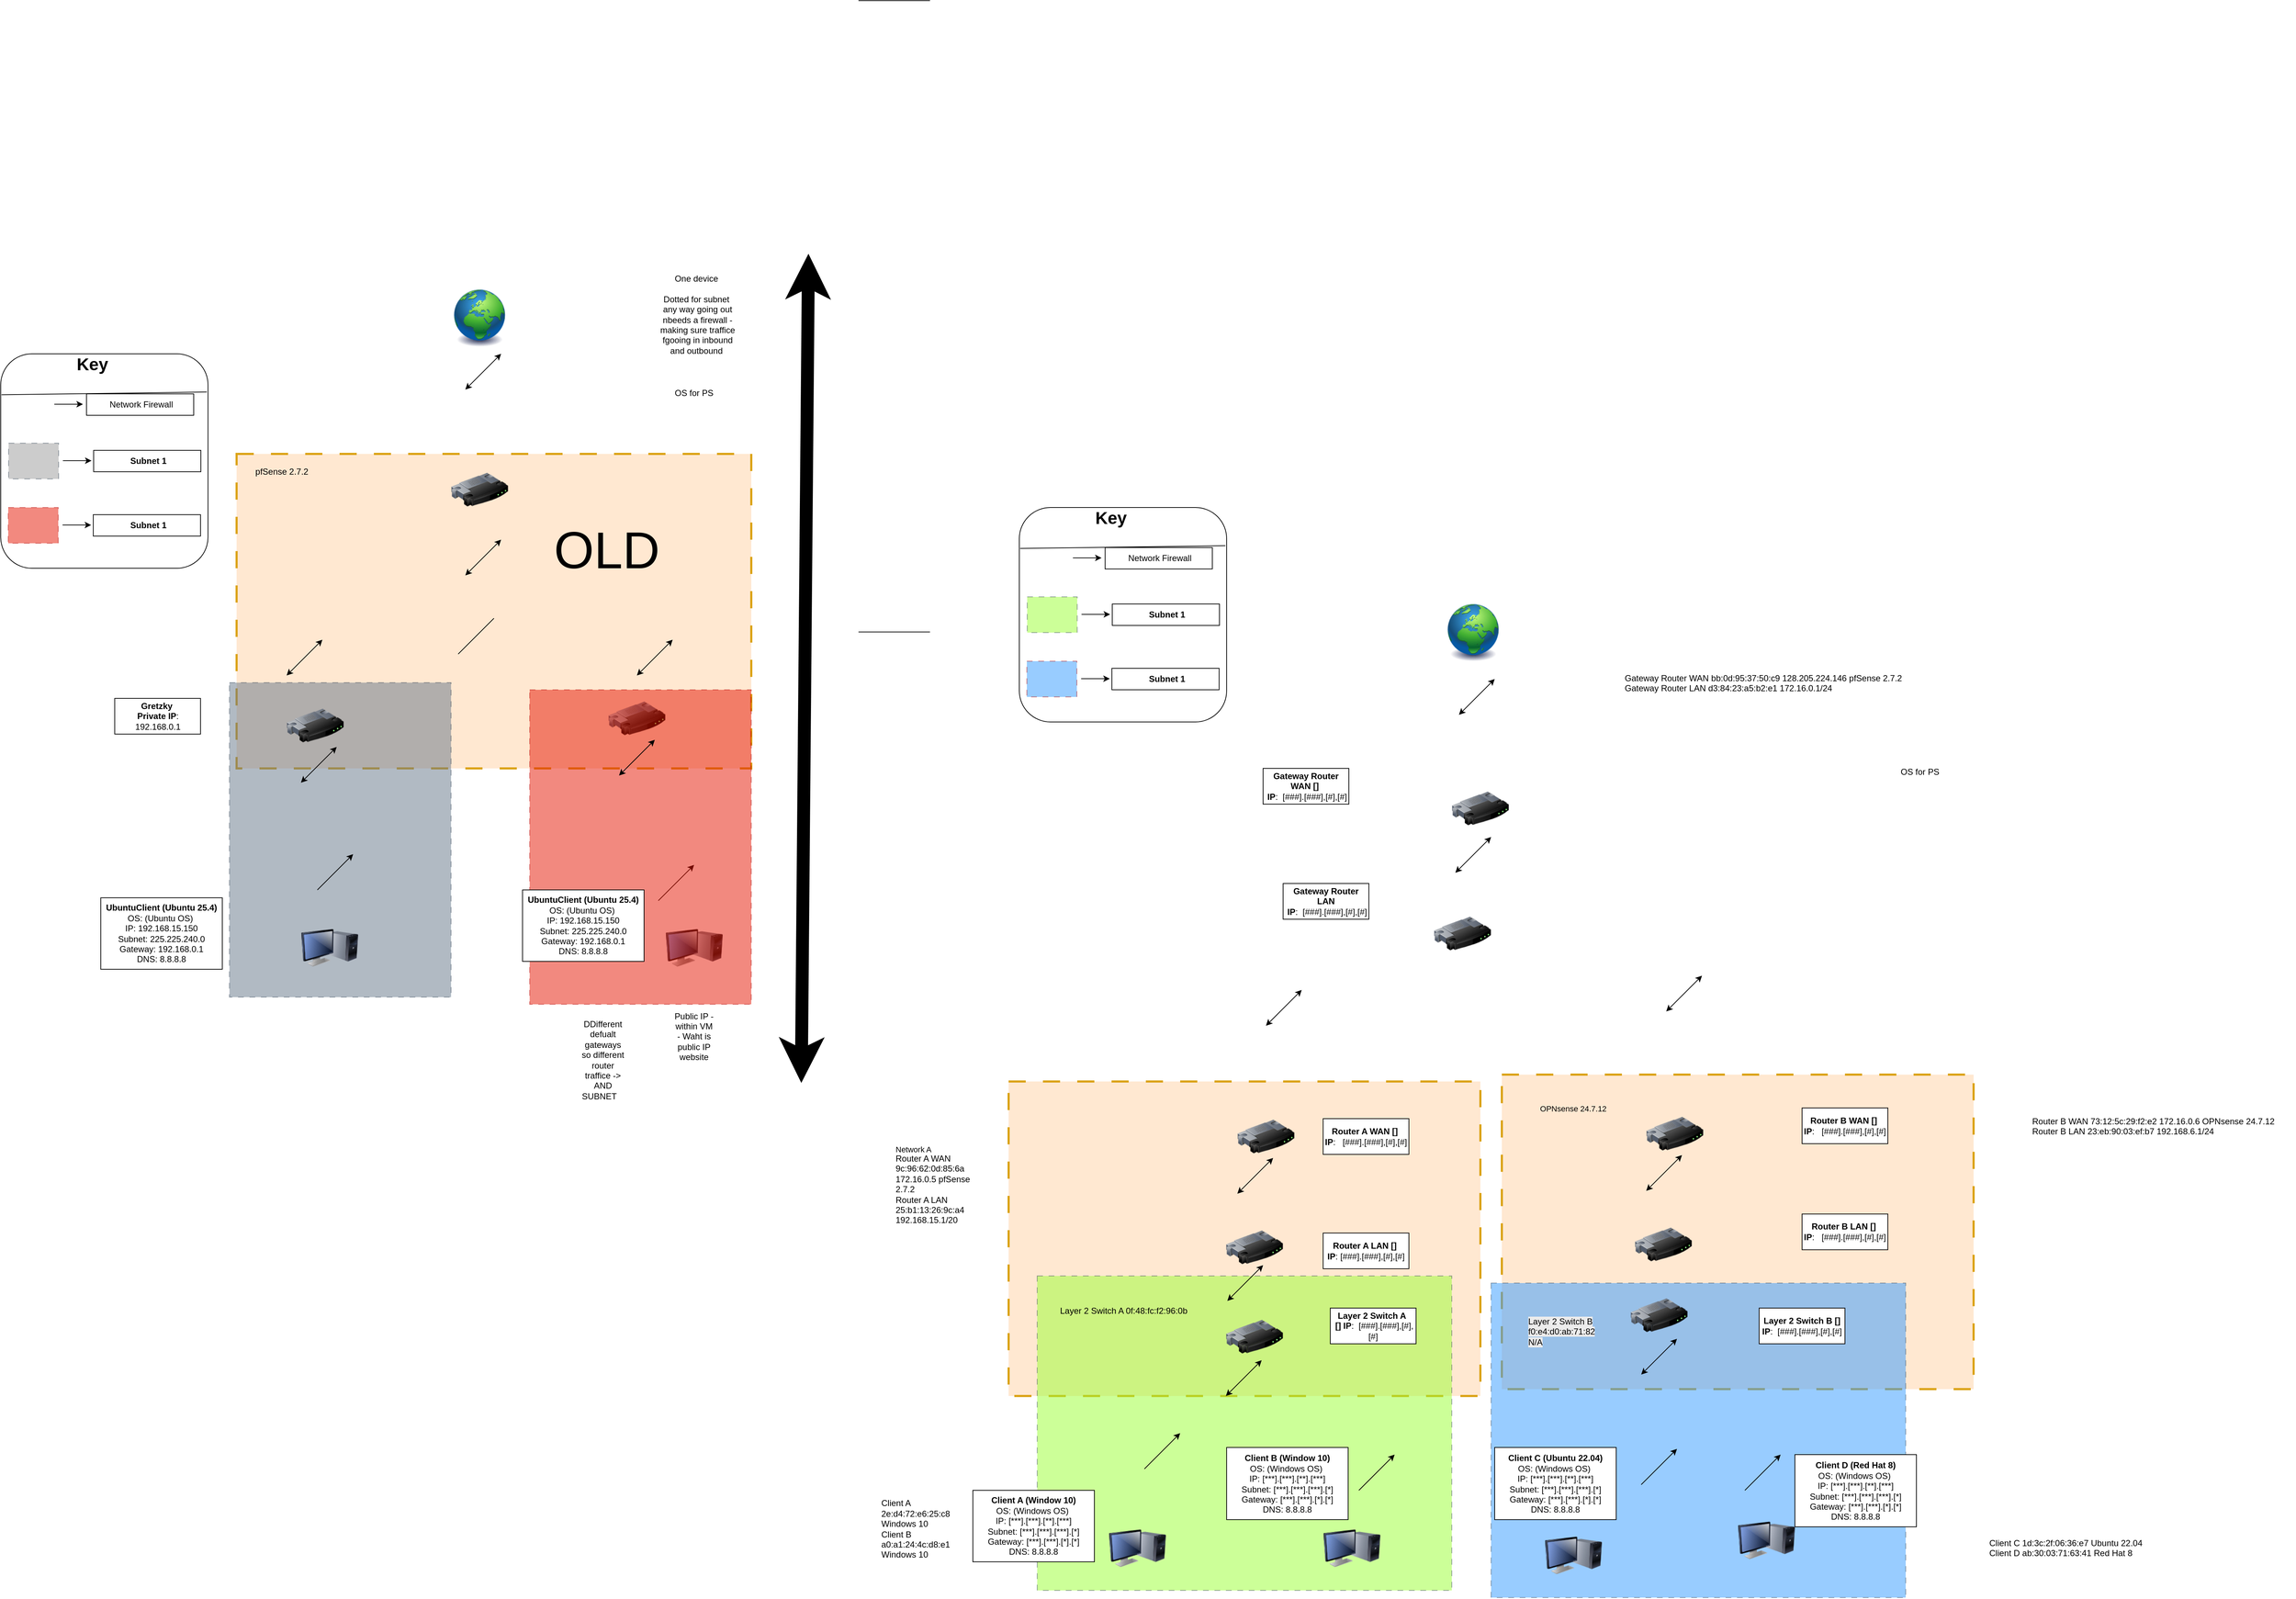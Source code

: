 <mxfile version="28.2.0" pages="2">
  <diagram name="Page-1" id="8R3-ouWrvR0PYowqYxrW">
    <mxGraphModel dx="-2014" dy="3580" grid="1" gridSize="10" guides="1" tooltips="1" connect="1" arrows="1" fold="1" page="1" pageScale="1" pageWidth="850" pageHeight="1100" math="0" shadow="0">
      <root>
        <mxCell id="0" />
        <mxCell id="1" parent="0" />
        <mxCell id="jmSIG3X0HEFknxVYifZG-119" value="" style="rounded=0;whiteSpace=wrap;html=1;fillColor=#ffe6cc;opacity=90;dashed=1;dashPattern=8 8;strokeColor=#d79b00;strokeWidth=3;" parent="1" vertex="1">
          <mxGeometry x="8090" y="1148.4" width="660" height="440" as="geometry" />
        </mxCell>
        <mxCell id="jmSIG3X0HEFknxVYifZG-1" value="" style="rounded=0;whiteSpace=wrap;html=1;fillColor=#ffe6cc;opacity=90;dashed=1;dashPattern=8 8;strokeColor=#d79b00;strokeWidth=3;" parent="1" vertex="1">
          <mxGeometry x="6320" y="280" width="720" height="440" as="geometry" />
        </mxCell>
        <mxCell id="jmSIG3X0HEFknxVYifZG-2" value="" style="rounded=0;whiteSpace=wrap;html=1;fillColor=#647687;opacity=50;dashed=1;dashPattern=8 8;fontColor=#ffffff;strokeColor=#314354;" parent="1" vertex="1">
          <mxGeometry x="6310" y="600" width="310" height="440" as="geometry" />
        </mxCell>
        <mxCell id="jmSIG3X0HEFknxVYifZG-3" value="" style="image;html=1;image=img/lib/clip_art/networking/Router_128x128.png" parent="1" vertex="1">
          <mxGeometry x="6620" y="290" width="80" height="80" as="geometry" />
        </mxCell>
        <mxCell id="jmSIG3X0HEFknxVYifZG-4" value="pfSense 2.7.2&amp;nbsp;" style="text;html=1;align=center;verticalAlign=middle;whiteSpace=wrap;rounded=0;" parent="1" vertex="1">
          <mxGeometry x="6330" y="290" width="110" height="30" as="geometry" />
        </mxCell>
        <mxCell id="jmSIG3X0HEFknxVYifZG-5" value="" style="image;html=1;image=img/lib/clip_art/networking/Router_128x128.png" parent="1" vertex="1">
          <mxGeometry x="6840" y="610" width="80" height="80" as="geometry" />
        </mxCell>
        <mxCell id="jmSIG3X0HEFknxVYifZG-6" value="" style="image;html=1;image=img/lib/clip_art/networking/Router_128x128.png" parent="1" vertex="1">
          <mxGeometry x="6390" y="620" width="80" height="80" as="geometry" />
        </mxCell>
        <mxCell id="jmSIG3X0HEFknxVYifZG-7" value="" style="image;html=1;image=img/lib/clip_art/general/Earth_globe_128x128.png" parent="1" vertex="1">
          <mxGeometry x="6620" y="50" width="80" height="80" as="geometry" />
        </mxCell>
        <mxCell id="jmSIG3X0HEFknxVYifZG-8" value="" style="image;html=1;image=img/lib/clip_art/computers/Monitor_Tower_128x128.png" parent="1" vertex="1">
          <mxGeometry x="6410" y="931" width="80" height="80" as="geometry" />
        </mxCell>
        <mxCell id="jmSIG3X0HEFknxVYifZG-9" value="" style="image;html=1;image=img/lib/clip_art/computers/Monitor_Tower_128x128.png" parent="1" vertex="1">
          <mxGeometry x="6920" y="931" width="80" height="80" as="geometry" />
        </mxCell>
        <mxCell id="jmSIG3X0HEFknxVYifZG-10" value="" style="shape=image;html=1;verticalAlign=top;verticalLabelPosition=bottom;labelBackgroundColor=#ffffff;imageAspect=0;aspect=fixed;image=https://icons.diagrams.net/icon-cache1/Security_Double_Color_Red_and_black_vol_2-2413/fire__wall__firewall__security-520.svg" parent="1" vertex="1">
          <mxGeometry x="6424" y="750" width="52" height="52" as="geometry" />
        </mxCell>
        <mxCell id="jmSIG3X0HEFknxVYifZG-11" value="OS for PS" style="text;html=1;align=center;verticalAlign=middle;whiteSpace=wrap;rounded=0;" parent="1" vertex="1">
          <mxGeometry x="6905" y="180" width="110" height="30" as="geometry" />
        </mxCell>
        <mxCell id="jmSIG3X0HEFknxVYifZG-12" value="One device&amp;nbsp;&lt;div&gt;&lt;br&gt;&lt;/div&gt;&lt;div&gt;Dotted for subnet&amp;nbsp;&lt;/div&gt;&lt;div&gt;any way going out nbeeds a firewall - making sure traffice fgooing in inbound and outbound&amp;nbsp;&lt;/div&gt;" style="text;html=1;align=center;verticalAlign=middle;whiteSpace=wrap;rounded=0;" parent="1" vertex="1">
          <mxGeometry x="6910" y="70" width="110" height="30" as="geometry" />
        </mxCell>
        <mxCell id="jmSIG3X0HEFknxVYifZG-13" value="Public IP - within VM - Waht is public IP website" style="text;html=1;align=center;verticalAlign=middle;whiteSpace=wrap;rounded=0;" parent="1" vertex="1">
          <mxGeometry x="6930" y="1080" width="60" height="30" as="geometry" />
        </mxCell>
        <mxCell id="jmSIG3X0HEFknxVYifZG-14" value="" style="endArrow=classic;html=1;rounded=0;" parent="1" edge="1">
          <mxGeometry width="50" height="50" relative="1" as="geometry">
            <mxPoint x="6910" y="905" as="sourcePoint" />
            <mxPoint x="6960" y="855" as="targetPoint" />
          </mxGeometry>
        </mxCell>
        <mxCell id="jmSIG3X0HEFknxVYifZG-15" value="DDifferent defualt gateways so different router traffice -&amp;gt; AND SUBNET&amp;nbsp; &amp;nbsp;" style="text;html=1;align=center;verticalAlign=middle;whiteSpace=wrap;rounded=0;" parent="1" vertex="1">
          <mxGeometry x="6800" y="1090" width="65" height="75" as="geometry" />
        </mxCell>
        <mxCell id="jmSIG3X0HEFknxVYifZG-16" value="" style="endArrow=classic;html=1;rounded=0;" parent="1" edge="1">
          <mxGeometry width="50" height="50" relative="1" as="geometry">
            <mxPoint x="6433" y="890" as="sourcePoint" />
            <mxPoint x="6483" y="840" as="targetPoint" />
          </mxGeometry>
        </mxCell>
        <mxCell id="jmSIG3X0HEFknxVYifZG-17" value="" style="shape=image;html=1;verticalAlign=top;verticalLabelPosition=bottom;labelBackgroundColor=#ffffff;imageAspect=0;aspect=fixed;image=https://icons.diagrams.net/icon-cache1/Security_Double_Color_Red_and_black_vol_2-2413/fire__wall__firewall__security-520.svg" parent="1" vertex="1">
          <mxGeometry x="6868" y="730" width="52" height="52" as="geometry" />
        </mxCell>
        <mxCell id="jmSIG3X0HEFknxVYifZG-18" value="" style="endArrow=none;html=1;rounded=0;" parent="1" edge="1">
          <mxGeometry width="50" height="50" relative="1" as="geometry">
            <mxPoint x="6630" y="560" as="sourcePoint" />
            <mxPoint x="6680" y="510" as="targetPoint" />
          </mxGeometry>
        </mxCell>
        <mxCell id="jmSIG3X0HEFknxVYifZG-19" value="" style="endArrow=classic;startArrow=classic;html=1;rounded=0;" parent="1" edge="1">
          <mxGeometry x="0.01" width="50" height="50" relative="1" as="geometry">
            <mxPoint x="6410" y="740" as="sourcePoint" />
            <mxPoint x="6460" y="690" as="targetPoint" />
            <mxPoint as="offset" />
          </mxGeometry>
        </mxCell>
        <mxCell id="jmSIG3X0HEFknxVYifZG-20" value="" style="rounded=0;whiteSpace=wrap;html=1;fillColor=#e51400;opacity=50;dashed=1;dashPattern=8 8;fontColor=#ffffff;strokeColor=#B20000;" parent="1" vertex="1">
          <mxGeometry x="6730" y="610" width="310" height="440" as="geometry" />
        </mxCell>
        <mxCell id="jmSIG3X0HEFknxVYifZG-21" value="" style="endArrow=classic;startArrow=classic;html=1;rounded=0;" parent="1" edge="1">
          <mxGeometry x="0.01" width="50" height="50" relative="1" as="geometry">
            <mxPoint x="6855" y="730" as="sourcePoint" />
            <mxPoint x="6905" y="680" as="targetPoint" />
            <mxPoint as="offset" />
          </mxGeometry>
        </mxCell>
        <mxCell id="jmSIG3X0HEFknxVYifZG-22" value="" style="shape=image;html=1;verticalAlign=top;verticalLabelPosition=bottom;labelBackgroundColor=#ffffff;imageAspect=0;aspect=fixed;image=https://icons.diagrams.net/icon-cache1/Security_Double_Color_Red_and_black_vol_2-2413/fire__wall__firewall__security-520.svg" parent="1" vertex="1">
          <mxGeometry x="6634" y="238" width="52" height="52" as="geometry" />
        </mxCell>
        <mxCell id="jmSIG3X0HEFknxVYifZG-23" value="" style="endArrow=classic;startArrow=classic;html=1;rounded=0;" parent="1" edge="1">
          <mxGeometry x="0.01" width="50" height="50" relative="1" as="geometry">
            <mxPoint x="6640" y="190" as="sourcePoint" />
            <mxPoint x="6690" y="140" as="targetPoint" />
            <mxPoint as="offset" />
          </mxGeometry>
        </mxCell>
        <mxCell id="jmSIG3X0HEFknxVYifZG-24" value="" style="rounded=1;whiteSpace=wrap;html=1;" parent="1" vertex="1">
          <mxGeometry x="5990" y="140" width="290" height="300" as="geometry" />
        </mxCell>
        <mxCell id="jmSIG3X0HEFknxVYifZG-25" value="&lt;font style=&quot;font-size: 24px;&quot;&gt;&lt;b&gt;Key&lt;/b&gt;&lt;/font&gt;&amp;nbsp;" style="text;html=1;align=center;verticalAlign=middle;whiteSpace=wrap;rounded=0;" parent="1" vertex="1">
          <mxGeometry x="6090" y="140" width="60" height="30" as="geometry" />
        </mxCell>
        <mxCell id="jmSIG3X0HEFknxVYifZG-26" value="" style="endArrow=none;html=1;rounded=0;exitX=0.004;exitY=0.191;exitDx=0;exitDy=0;exitPerimeter=0;entryX=0.994;entryY=0.178;entryDx=0;entryDy=0;entryPerimeter=0;" parent="1" source="jmSIG3X0HEFknxVYifZG-24" target="jmSIG3X0HEFknxVYifZG-24" edge="1">
          <mxGeometry width="50" height="50" relative="1" as="geometry">
            <mxPoint x="6410" y="375" as="sourcePoint" />
            <mxPoint x="6460" y="325" as="targetPoint" />
          </mxGeometry>
        </mxCell>
        <mxCell id="jmSIG3X0HEFknxVYifZG-27" value="" style="shape=image;html=1;verticalAlign=top;verticalLabelPosition=bottom;labelBackgroundColor=#ffffff;imageAspect=0;aspect=fixed;image=https://icons.diagrams.net/icon-cache1/Security_Double_Color_Red_and_black_vol_2-2413/fire__wall__firewall__security-520.svg" parent="1" vertex="1">
          <mxGeometry x="6010" y="185" width="52" height="52" as="geometry" />
        </mxCell>
        <mxCell id="jmSIG3X0HEFknxVYifZG-28" value="" style="rounded=0;whiteSpace=wrap;html=1;shadow=0;dashed=1;dashPattern=8 8;fillColor=#999999;fontColor=#ffffff;strokeColor=#314354;opacity=50;" parent="1" vertex="1">
          <mxGeometry x="6001" y="265" width="70" height="50" as="geometry" />
        </mxCell>
        <mxCell id="jmSIG3X0HEFknxVYifZG-29" value="&amp;nbsp;Network Firewall" style="text;html=1;align=center;verticalAlign=middle;whiteSpace=wrap;rounded=0;strokeColor=default;" parent="1" vertex="1">
          <mxGeometry x="6110" y="196" width="150" height="30" as="geometry" />
        </mxCell>
        <mxCell id="jmSIG3X0HEFknxVYifZG-30" value="&lt;b&gt;&amp;nbsp;Subnet 1&lt;/b&gt;" style="text;html=1;align=center;verticalAlign=middle;whiteSpace=wrap;rounded=0;strokeColor=default;strokeWidth=1;" parent="1" vertex="1">
          <mxGeometry x="6120" y="275" width="150" height="30" as="geometry" />
        </mxCell>
        <mxCell id="jmSIG3X0HEFknxVYifZG-31" value="" style="endArrow=classic;html=1;rounded=0;" parent="1" edge="1">
          <mxGeometry width="50" height="50" relative="1" as="geometry">
            <mxPoint x="6077" y="289.55" as="sourcePoint" />
            <mxPoint x="6117" y="289.55" as="targetPoint" />
          </mxGeometry>
        </mxCell>
        <mxCell id="jmSIG3X0HEFknxVYifZG-32" value="" style="endArrow=classic;html=1;rounded=0;" parent="1" edge="1">
          <mxGeometry width="50" height="50" relative="1" as="geometry">
            <mxPoint x="6065" y="210.55" as="sourcePoint" />
            <mxPoint x="6105" y="210.55" as="targetPoint" />
          </mxGeometry>
        </mxCell>
        <mxCell id="jmSIG3X0HEFknxVYifZG-33" value="" style="endArrow=classic;startArrow=classic;html=1;rounded=0;" parent="1" edge="1">
          <mxGeometry x="0.01" width="50" height="50" relative="1" as="geometry">
            <mxPoint x="6390" y="590" as="sourcePoint" />
            <mxPoint x="6440" y="540" as="targetPoint" />
            <mxPoint as="offset" />
          </mxGeometry>
        </mxCell>
        <mxCell id="jmSIG3X0HEFknxVYifZG-34" value="" style="endArrow=classic;startArrow=classic;html=1;rounded=0;" parent="1" edge="1">
          <mxGeometry x="0.01" width="50" height="50" relative="1" as="geometry">
            <mxPoint x="6880" y="590" as="sourcePoint" />
            <mxPoint x="6930" y="540" as="targetPoint" />
            <mxPoint as="offset" />
          </mxGeometry>
        </mxCell>
        <mxCell id="jmSIG3X0HEFknxVYifZG-35" value="" style="endArrow=classic;startArrow=classic;html=1;rounded=0;" parent="1" edge="1">
          <mxGeometry x="0.01" width="50" height="50" relative="1" as="geometry">
            <mxPoint x="6640" y="450" as="sourcePoint" />
            <mxPoint x="6690" y="400" as="targetPoint" />
            <mxPoint as="offset" />
          </mxGeometry>
        </mxCell>
        <mxCell id="jmSIG3X0HEFknxVYifZG-36" value="" style="rounded=0;whiteSpace=wrap;html=1;shadow=0;dashed=1;dashPattern=8 8;fillColor=#e51400;fontColor=#ffffff;strokeColor=#B20000;opacity=50;" parent="1" vertex="1">
          <mxGeometry x="6000.5" y="355" width="70" height="50" as="geometry" />
        </mxCell>
        <mxCell id="jmSIG3X0HEFknxVYifZG-37" value="&lt;b&gt;&amp;nbsp;Subnet 1&lt;/b&gt;" style="text;html=1;align=center;verticalAlign=middle;whiteSpace=wrap;rounded=0;strokeColor=default;strokeWidth=1;" parent="1" vertex="1">
          <mxGeometry x="6119.5" y="365" width="150" height="30" as="geometry" />
        </mxCell>
        <mxCell id="jmSIG3X0HEFknxVYifZG-38" value="" style="endArrow=classic;html=1;rounded=0;" parent="1" edge="1">
          <mxGeometry width="50" height="50" relative="1" as="geometry">
            <mxPoint x="6076.5" y="379.55" as="sourcePoint" />
            <mxPoint x="6116.5" y="379.55" as="targetPoint" />
          </mxGeometry>
        </mxCell>
        <mxCell id="jmSIG3X0HEFknxVYifZG-39" value="&lt;b&gt;UbuntuClient (Ubuntu 25.4)&lt;/b&gt;&lt;div&gt;OS: (&lt;span style=&quot;background-color: transparent; color: light-dark(rgb(0, 0, 0), rgb(255, 255, 255));&quot;&gt;Ubuntu&lt;/span&gt;&lt;span style=&quot;background-color: transparent; color: light-dark(rgb(0, 0, 0), rgb(255, 255, 255));&quot;&gt;&amp;nbsp;OS)&amp;nbsp;&lt;/span&gt;&lt;/div&gt;&lt;div&gt;IP:&amp;nbsp;&lt;span style=&quot;text-align: left; background-color: transparent; color: light-dark(rgb(0, 0, 0), rgb(255, 255, 255));&quot;&gt;192.168.15.150&lt;/span&gt;&lt;/div&gt;&lt;div&gt;&lt;font style=&quot;color: rgb(0, 0, 0);&quot;&gt;Subnet&lt;/font&gt;: 225.225.240.0&lt;/div&gt;&lt;div&gt;&lt;font style=&quot;color: rgb(0, 0, 0);&quot;&gt;Gateway&lt;/font&gt;: 192.168.0.1&lt;/div&gt;&lt;div&gt;&lt;font style=&quot;color: rgb(0, 0, 0);&quot;&gt;DNS&lt;/font&gt;: 8.8.8.8&lt;/div&gt;" style="rounded=0;whiteSpace=wrap;html=1;" parent="1" vertex="1">
          <mxGeometry x="6130" y="901" width="170" height="100" as="geometry" />
        </mxCell>
        <mxCell id="jmSIG3X0HEFknxVYifZG-40" value="&lt;b&gt;UbuntuClient (Ubuntu 25.4)&lt;/b&gt;&lt;div&gt;OS: (&lt;span style=&quot;background-color: transparent; color: light-dark(rgb(0, 0, 0), rgb(255, 255, 255));&quot;&gt;Ubuntu&lt;/span&gt;&lt;span style=&quot;background-color: transparent; color: light-dark(rgb(0, 0, 0), rgb(255, 255, 255));&quot;&gt;&amp;nbsp;OS)&amp;nbsp;&lt;/span&gt;&lt;/div&gt;&lt;div&gt;IP:&amp;nbsp;&lt;span style=&quot;text-align: left; background-color: transparent; color: light-dark(rgb(0, 0, 0), rgb(255, 255, 255));&quot;&gt;192.168.15.150&lt;/span&gt;&lt;/div&gt;&lt;div&gt;&lt;font style=&quot;color: rgb(0, 0, 0);&quot;&gt;Subnet&lt;/font&gt;: 225.225.240.0&lt;/div&gt;&lt;div&gt;&lt;font style=&quot;color: rgb(0, 0, 0);&quot;&gt;Gateway&lt;/font&gt;: 192.168.0.1&lt;/div&gt;&lt;div&gt;&lt;font style=&quot;color: rgb(0, 0, 0);&quot;&gt;DNS&lt;/font&gt;: 8.8.8.8&lt;/div&gt;" style="rounded=0;whiteSpace=wrap;html=1;" parent="1" vertex="1">
          <mxGeometry x="6720" y="890" width="170" height="100" as="geometry" />
        </mxCell>
        <mxCell id="jmSIG3X0HEFknxVYifZG-41" value="&lt;b&gt;Gretzky&amp;nbsp;&lt;/b&gt;&lt;div&gt;&lt;font style=&quot;background-color: transparent;&quot;&gt;&lt;b style=&quot;&quot;&gt;&lt;font style=&quot;color: rgb(0, 0, 0);&quot;&gt;Private&lt;/font&gt;&lt;font style=&quot;color: rgb(0, 0, 0);&quot;&gt;&amp;nbsp;IP&lt;/font&gt;&lt;/b&gt;&lt;/font&gt;&lt;span style=&quot;background-color: transparent;&quot;&gt;&lt;font style=&quot;color: rgb(0, 0, 0);&quot;&gt;:&lt;/font&gt;&lt;/span&gt;&lt;span style=&quot;background-color: transparent; color: light-dark(rgb(0, 0, 0), rgb(255, 255, 255));&quot;&gt; 192&lt;/span&gt;&lt;span style=&quot;background-color: transparent; color: light-dark(rgb(0, 0, 0), rgb(255, 255, 255)); text-align: left;&quot; data-end=&quot;383&quot; data-start=&quot;364&quot;&gt;.168.0.1&lt;/span&gt;&lt;/div&gt;" style="rounded=0;whiteSpace=wrap;html=1;" parent="1" vertex="1">
          <mxGeometry x="6149.5" y="622" width="120" height="50" as="geometry" />
        </mxCell>
        <mxCell id="jmSIG3X0HEFknxVYifZG-54" value="OS for PS" style="text;html=1;align=center;verticalAlign=middle;whiteSpace=wrap;rounded=0;" parent="1" vertex="1">
          <mxGeometry x="8620" y="710" width="110" height="30" as="geometry" />
        </mxCell>
        <mxCell id="jmSIG3X0HEFknxVYifZG-86" value="" style="rounded=0;whiteSpace=wrap;html=1;fillColor=#ffe6cc;opacity=90;dashed=1;dashPattern=8 8;strokeColor=#d79b00;strokeWidth=3;" parent="1" vertex="1">
          <mxGeometry x="7400" y="1158" width="660" height="440" as="geometry" />
        </mxCell>
        <mxCell id="jmSIG3X0HEFknxVYifZG-87" value="&lt;p style=&quot;margin: 0px; font-variant-numeric: normal; font-variant-east-asian: normal; font-variant-alternates: normal; font-size-adjust: none; font-kerning: auto; font-optical-sizing: auto; font-feature-settings: normal; font-variation-settings: normal; font-variant-position: normal; font-variant-emoji: normal; font-stretch: normal; font-size: 11px; line-height: normal; font-family: Arial; text-align: start;&quot; class=&quot;p1&quot;&gt;OPNsense 24.7.12&lt;/p&gt;" style="text;html=1;align=center;verticalAlign=middle;whiteSpace=wrap;rounded=0;" parent="1" vertex="1">
          <mxGeometry x="8135" y="1180" width="110" height="30" as="geometry" />
        </mxCell>
        <mxCell id="jmSIG3X0HEFknxVYifZG-88" value="" style="rounded=0;whiteSpace=wrap;html=1;fillColor=#99FF33;opacity=50;dashed=1;dashPattern=8 8;fontColor=#ffffff;strokeColor=#314354;" parent="1" vertex="1">
          <mxGeometry x="7440" y="1430" width="580" height="440" as="geometry" />
        </mxCell>
        <mxCell id="jmSIG3X0HEFknxVYifZG-89" value="" style="image;html=1;image=img/lib/clip_art/networking/Router_128x128.png" parent="1" vertex="1">
          <mxGeometry x="7704" y="1475" width="80" height="80" as="geometry" />
        </mxCell>
        <mxCell id="jmSIG3X0HEFknxVYifZG-90" value="" style="image;html=1;image=img/lib/clip_art/computers/Monitor_Tower_128x128.png" parent="1" vertex="1">
          <mxGeometry x="7540" y="1771" width="80" height="80" as="geometry" />
        </mxCell>
        <mxCell id="jmSIG3X0HEFknxVYifZG-91" value="" style="shape=image;html=1;verticalAlign=top;verticalLabelPosition=bottom;labelBackgroundColor=#ffffff;imageAspect=0;aspect=fixed;image=https://icons.diagrams.net/icon-cache1/Security_Double_Color_Red_and_black_vol_2-2413/fire__wall__firewall__security-520.svg" parent="1" vertex="1">
          <mxGeometry x="7704" y="1598" width="52" height="52" as="geometry" />
        </mxCell>
        <mxCell id="jmSIG3X0HEFknxVYifZG-92" value="" style="endArrow=classic;html=1;rounded=0;" parent="1" edge="1">
          <mxGeometry width="50" height="50" relative="1" as="geometry">
            <mxPoint x="7590" y="1700" as="sourcePoint" />
            <mxPoint x="7640" y="1650" as="targetPoint" />
          </mxGeometry>
        </mxCell>
        <mxCell id="jmSIG3X0HEFknxVYifZG-93" value="" style="endArrow=classic;startArrow=classic;html=1;rounded=0;" parent="1" edge="1">
          <mxGeometry x="0.01" width="50" height="50" relative="1" as="geometry">
            <mxPoint x="7704" y="1598" as="sourcePoint" />
            <mxPoint x="7754" y="1548" as="targetPoint" />
            <mxPoint as="offset" />
          </mxGeometry>
        </mxCell>
        <mxCell id="jmSIG3X0HEFknxVYifZG-94" value="&lt;b&gt;Client A (Window 10)&lt;/b&gt;&lt;div&gt;OS: (&lt;span style=&quot;background-color: transparent; color: light-dark(rgb(0, 0, 0), rgb(255, 255, 255));&quot;&gt;Windows&lt;/span&gt;&lt;span style=&quot;background-color: transparent; color: light-dark(rgb(0, 0, 0), rgb(255, 255, 255));&quot;&gt;&amp;nbsp;OS)&amp;nbsp;&lt;/span&gt;&lt;/div&gt;&lt;div&gt;IP: [***]&lt;span style=&quot;text-align: left; background-color: transparent; color: light-dark(rgb(0, 0, 0), rgb(255, 255, 255));&quot;&gt;.&lt;/span&gt;&lt;span style=&quot;background-color: transparent; color: light-dark(rgb(0, 0, 0), rgb(255, 255, 255));&quot;&gt;[***]&lt;/span&gt;&lt;span style=&quot;background-color: transparent; color: light-dark(rgb(0, 0, 0), rgb(255, 255, 255)); text-align: left;&quot;&gt;.&lt;/span&gt;&lt;span style=&quot;background-color: transparent; color: light-dark(rgb(0, 0, 0), rgb(255, 255, 255));&quot;&gt;[**]&lt;/span&gt;&lt;span style=&quot;background-color: transparent; color: light-dark(rgb(0, 0, 0), rgb(255, 255, 255)); text-align: left;&quot;&gt;.&lt;/span&gt;&lt;span style=&quot;background-color: transparent; color: light-dark(rgb(0, 0, 0), rgb(255, 255, 255));&quot;&gt;[***]&lt;/span&gt;&lt;/div&gt;&lt;div&gt;&lt;font style=&quot;color: rgb(0, 0, 0);&quot;&gt;Subnet&lt;/font&gt;:&amp;nbsp;&lt;span style=&quot;background-color: transparent; color: light-dark(rgb(0, 0, 0), rgb(255, 255, 255));&quot;&gt;[***]&lt;/span&gt;&lt;span style=&quot;background-color: transparent; color: light-dark(rgb(0, 0, 0), rgb(255, 255, 255));&quot;&gt;.&lt;/span&gt;&lt;span style=&quot;background-color: transparent; color: light-dark(rgb(0, 0, 0), rgb(255, 255, 255));&quot;&gt;[***]&lt;/span&gt;&lt;span style=&quot;background-color: transparent; color: light-dark(rgb(0, 0, 0), rgb(255, 255, 255));&quot;&gt;.&lt;/span&gt;&lt;span style=&quot;background-color: transparent; color: light-dark(rgb(0, 0, 0), rgb(255, 255, 255));&quot;&gt;[***]&lt;/span&gt;&lt;span style=&quot;background-color: transparent; color: light-dark(rgb(0, 0, 0), rgb(255, 255, 255));&quot;&gt;.&lt;/span&gt;&lt;span style=&quot;background-color: transparent; color: light-dark(rgb(0, 0, 0), rgb(255, 255, 255));&quot;&gt;[*]&lt;/span&gt;&lt;/div&gt;&lt;div&gt;&lt;font style=&quot;color: rgb(0, 0, 0);&quot;&gt;Gateway&lt;/font&gt;: [***].&lt;span style=&quot;background-color: transparent; color: light-dark(rgb(0, 0, 0), rgb(255, 255, 255));&quot;&gt;[***]&lt;/span&gt;&lt;span style=&quot;background-color: transparent; color: light-dark(rgb(0, 0, 0), rgb(255, 255, 255));&quot;&gt;.&lt;/span&gt;&lt;span style=&quot;background-color: transparent; color: light-dark(rgb(0, 0, 0), rgb(255, 255, 255));&quot;&gt;[*]&lt;/span&gt;&lt;span style=&quot;background-color: transparent; color: light-dark(rgb(0, 0, 0), rgb(255, 255, 255));&quot;&gt;.&lt;/span&gt;&lt;span style=&quot;background-color: transparent; color: light-dark(rgb(0, 0, 0), rgb(255, 255, 255));&quot;&gt;[*]&lt;/span&gt;&lt;/div&gt;&lt;div&gt;&lt;font style=&quot;color: rgb(0, 0, 0);&quot;&gt;DNS&lt;/font&gt;: 8.8.8.8&lt;/div&gt;" style="rounded=0;whiteSpace=wrap;html=1;" parent="1" vertex="1">
          <mxGeometry x="7350" y="1730" width="170" height="100" as="geometry" />
        </mxCell>
        <mxCell id="jmSIG3X0HEFknxVYifZG-95" value="&lt;b&gt;Client B (Window 10)&lt;/b&gt;&lt;div&gt;OS: (&lt;span style=&quot;background-color: transparent; color: light-dark(rgb(0, 0, 0), rgb(255, 255, 255));&quot;&gt;Windows&lt;/span&gt;&lt;span style=&quot;background-color: transparent; color: light-dark(rgb(0, 0, 0), rgb(255, 255, 255));&quot;&gt;&amp;nbsp;OS)&amp;nbsp;&lt;/span&gt;&lt;/div&gt;&lt;div&gt;&lt;div&gt;IP: [***]&lt;span style=&quot;text-align: left; background-color: transparent; color: light-dark(rgb(0, 0, 0), rgb(255, 255, 255));&quot;&gt;.&lt;/span&gt;&lt;span style=&quot;background-color: transparent; color: light-dark(rgb(0, 0, 0), rgb(255, 255, 255));&quot;&gt;[***]&lt;/span&gt;&lt;span style=&quot;background-color: transparent; color: light-dark(rgb(0, 0, 0), rgb(255, 255, 255)); text-align: left;&quot;&gt;.&lt;/span&gt;&lt;span style=&quot;background-color: transparent; color: light-dark(rgb(0, 0, 0), rgb(255, 255, 255));&quot;&gt;[**]&lt;/span&gt;&lt;span style=&quot;background-color: transparent; color: light-dark(rgb(0, 0, 0), rgb(255, 255, 255)); text-align: left;&quot;&gt;.&lt;/span&gt;&lt;span style=&quot;background-color: transparent; color: light-dark(rgb(0, 0, 0), rgb(255, 255, 255));&quot;&gt;[***]&lt;/span&gt;&lt;/div&gt;&lt;div&gt;&lt;font style=&quot;color: rgb(0, 0, 0);&quot;&gt;Subnet&lt;/font&gt;:&amp;nbsp;&lt;span style=&quot;background-color: transparent; color: light-dark(rgb(0, 0, 0), rgb(255, 255, 255));&quot;&gt;[***]&lt;/span&gt;&lt;span style=&quot;background-color: transparent; color: light-dark(rgb(0, 0, 0), rgb(255, 255, 255));&quot;&gt;.&lt;/span&gt;&lt;span style=&quot;background-color: transparent; color: light-dark(rgb(0, 0, 0), rgb(255, 255, 255));&quot;&gt;[***]&lt;/span&gt;&lt;span style=&quot;background-color: transparent; color: light-dark(rgb(0, 0, 0), rgb(255, 255, 255));&quot;&gt;.&lt;/span&gt;&lt;span style=&quot;background-color: transparent; color: light-dark(rgb(0, 0, 0), rgb(255, 255, 255));&quot;&gt;[***]&lt;/span&gt;&lt;span style=&quot;background-color: transparent; color: light-dark(rgb(0, 0, 0), rgb(255, 255, 255));&quot;&gt;.&lt;/span&gt;&lt;span style=&quot;background-color: transparent; color: light-dark(rgb(0, 0, 0), rgb(255, 255, 255));&quot;&gt;[*]&lt;/span&gt;&lt;/div&gt;&lt;div&gt;&lt;font style=&quot;color: rgb(0, 0, 0);&quot;&gt;Gateway&lt;/font&gt;: [***].&lt;span style=&quot;background-color: transparent; color: light-dark(rgb(0, 0, 0), rgb(255, 255, 255));&quot;&gt;[***]&lt;/span&gt;&lt;span style=&quot;background-color: transparent; color: light-dark(rgb(0, 0, 0), rgb(255, 255, 255));&quot;&gt;.&lt;/span&gt;&lt;span style=&quot;background-color: transparent; color: light-dark(rgb(0, 0, 0), rgb(255, 255, 255));&quot;&gt;[*]&lt;/span&gt;&lt;span style=&quot;background-color: transparent; color: light-dark(rgb(0, 0, 0), rgb(255, 255, 255));&quot;&gt;.&lt;/span&gt;&lt;span style=&quot;background-color: transparent; color: light-dark(rgb(0, 0, 0), rgb(255, 255, 255));&quot;&gt;[*]&lt;/span&gt;&lt;/div&gt;&lt;div&gt;&lt;font style=&quot;color: rgb(0, 0, 0);&quot;&gt;DNS&lt;/font&gt;: 8.8.8.8&lt;/div&gt;&lt;/div&gt;" style="rounded=0;whiteSpace=wrap;html=1;" parent="1" vertex="1">
          <mxGeometry x="7705" y="1670" width="170" height="101" as="geometry" />
        </mxCell>
        <mxCell id="jmSIG3X0HEFknxVYifZG-97" value="" style="image;html=1;image=img/lib/clip_art/computers/Monitor_Tower_128x128.png" parent="1" vertex="1">
          <mxGeometry x="7840" y="1771" width="80" height="80" as="geometry" />
        </mxCell>
        <mxCell id="jmSIG3X0HEFknxVYifZG-98" value="" style="endArrow=classic;html=1;rounded=0;" parent="1" edge="1">
          <mxGeometry width="50" height="50" relative="1" as="geometry">
            <mxPoint x="7890" y="1730" as="sourcePoint" />
            <mxPoint x="7940" y="1680" as="targetPoint" />
          </mxGeometry>
        </mxCell>
        <mxCell id="jmSIG3X0HEFknxVYifZG-99" value="Layer 2 Switch A 0f:48:fc:f2:96:0b" style="text;whiteSpace=wrap;html=1;" parent="1" vertex="1">
          <mxGeometry x="7470" y="1465" width="210" height="40" as="geometry" />
        </mxCell>
        <mxCell id="jmSIG3X0HEFknxVYifZG-100" value="&lt;div&gt;&lt;p style=&quot;margin: 0px; font-variant-numeric: normal; font-variant-east-asian: normal; font-variant-alternates: normal; font-size-adjust: none; font-kerning: auto; font-optical-sizing: auto; font-feature-settings: normal; font-variation-settings: normal; font-variant-position: normal; font-variant-emoji: normal; font-stretch: normal; font-size: 11px; line-height: normal; font-family: Arial;&quot; class=&quot;p1&quot;&gt;Network A&lt;/p&gt;&lt;/div&gt;Router A WAN 9c:96:62:0d:85:6a 172.16.0.5 pfSense 2.7.2&lt;br&gt;Router A LAN 25:b1:13:26:9c:a4 192.168.15.1/20" style="text;whiteSpace=wrap;html=1;" parent="1" vertex="1">
          <mxGeometry x="7240" y="1240" width="130" height="50" as="geometry" />
        </mxCell>
        <mxCell id="jmSIG3X0HEFknxVYifZG-101" value="" style="image;html=1;image=img/lib/clip_art/networking/Router_128x128.png" parent="1" vertex="1">
          <mxGeometry x="7704" y="1350" width="80" height="80" as="geometry" />
        </mxCell>
        <mxCell id="jmSIG3X0HEFknxVYifZG-102" value="" style="image;html=1;image=img/lib/clip_art/networking/Router_128x128.png" parent="1" vertex="1">
          <mxGeometry x="7720" y="1195" width="80" height="80" as="geometry" />
        </mxCell>
        <mxCell id="jmSIG3X0HEFknxVYifZG-103" value="" style="endArrow=classic;startArrow=classic;html=1;rounded=0;" parent="1" edge="1">
          <mxGeometry x="0.01" width="50" height="50" relative="1" as="geometry">
            <mxPoint x="7720" y="1315" as="sourcePoint" />
            <mxPoint x="7770" y="1265" as="targetPoint" />
            <mxPoint as="offset" />
          </mxGeometry>
        </mxCell>
        <mxCell id="jmSIG3X0HEFknxVYifZG-104" value="" style="shape=image;html=1;verticalAlign=top;verticalLabelPosition=bottom;labelBackgroundColor=#ffffff;imageAspect=0;aspect=fixed;image=https://icons.diagrams.net/icon-cache1/Security_Double_Color_Red_and_black_vol_2-2413/fire__wall__firewall__security-520.svg" parent="1" vertex="1">
          <mxGeometry x="7730" y="1300" width="52" height="52" as="geometry" />
        </mxCell>
        <mxCell id="jmSIG3X0HEFknxVYifZG-105" value="" style="shape=image;html=1;verticalAlign=top;verticalLabelPosition=bottom;labelBackgroundColor=#ffffff;imageAspect=0;aspect=fixed;image=https://icons.diagrams.net/icon-cache1/Security_Double_Color_Red_and_black_vol_2-2413/fire__wall__firewall__security-520.svg" parent="1" vertex="1">
          <mxGeometry x="7730" y="1094" width="52" height="52" as="geometry" />
        </mxCell>
        <mxCell id="jmSIG3X0HEFknxVYifZG-106" value="" style="endArrow=classic;startArrow=classic;html=1;rounded=0;" parent="1" edge="1">
          <mxGeometry x="0.01" width="50" height="50" relative="1" as="geometry">
            <mxPoint x="8025" y="866" as="sourcePoint" />
            <mxPoint x="8075" y="816" as="targetPoint" />
            <mxPoint as="offset" />
          </mxGeometry>
        </mxCell>
        <mxCell id="jmSIG3X0HEFknxVYifZG-107" value="" style="image;html=1;image=img/lib/clip_art/general/Earth_globe_128x128.png" parent="1" vertex="1">
          <mxGeometry x="8010" y="490" width="80" height="80" as="geometry" />
        </mxCell>
        <mxCell id="jmSIG3X0HEFknxVYifZG-108" value="&lt;font style=&quot;font-size: 72px;&quot;&gt;OLD&lt;/font&gt;" style="text;html=1;align=center;verticalAlign=middle;whiteSpace=wrap;rounded=0;" parent="1" vertex="1">
          <mxGeometry x="6808" y="400" width="60" height="30" as="geometry" />
        </mxCell>
        <mxCell id="jmSIG3X0HEFknxVYifZG-109" value="" style="rounded=0;whiteSpace=wrap;html=1;fillColor=#3399FF;opacity=50;dashed=1;dashPattern=8 8;fontColor=#ffffff;strokeColor=#314354;" parent="1" vertex="1">
          <mxGeometry x="8075" y="1440" width="580" height="440" as="geometry" />
        </mxCell>
        <mxCell id="jmSIG3X0HEFknxVYifZG-113" value="" style="image;html=1;image=img/lib/clip_art/networking/Router_128x128.png" parent="1" vertex="1">
          <mxGeometry x="8270" y="1445" width="80" height="80" as="geometry" />
        </mxCell>
        <mxCell id="jmSIG3X0HEFknxVYifZG-114" value="&lt;b&gt;Client D (Red Hat 8)&lt;/b&gt;&lt;div&gt;OS: (&lt;span style=&quot;background-color: transparent; color: light-dark(rgb(0, 0, 0), rgb(255, 255, 255));&quot;&gt;Windows&lt;/span&gt;&lt;span style=&quot;background-color: transparent; color: light-dark(rgb(0, 0, 0), rgb(255, 255, 255));&quot;&gt;&amp;nbsp;OS)&amp;nbsp;&lt;/span&gt;&lt;/div&gt;&lt;div&gt;&lt;div&gt;IP: [***]&lt;span style=&quot;text-align: left; background-color: transparent; color: light-dark(rgb(0, 0, 0), rgb(255, 255, 255));&quot;&gt;.&lt;/span&gt;&lt;span style=&quot;background-color: transparent; color: light-dark(rgb(0, 0, 0), rgb(255, 255, 255));&quot;&gt;[***]&lt;/span&gt;&lt;span style=&quot;background-color: transparent; color: light-dark(rgb(0, 0, 0), rgb(255, 255, 255)); text-align: left;&quot;&gt;.&lt;/span&gt;&lt;span style=&quot;background-color: transparent; color: light-dark(rgb(0, 0, 0), rgb(255, 255, 255));&quot;&gt;[**]&lt;/span&gt;&lt;span style=&quot;background-color: transparent; color: light-dark(rgb(0, 0, 0), rgb(255, 255, 255)); text-align: left;&quot;&gt;.&lt;/span&gt;&lt;span style=&quot;background-color: transparent; color: light-dark(rgb(0, 0, 0), rgb(255, 255, 255));&quot;&gt;[***]&lt;/span&gt;&lt;/div&gt;&lt;div&gt;&lt;font style=&quot;color: rgb(0, 0, 0);&quot;&gt;Subnet&lt;/font&gt;:&amp;nbsp;&lt;span style=&quot;background-color: transparent; color: light-dark(rgb(0, 0, 0), rgb(255, 255, 255));&quot;&gt;[***]&lt;/span&gt;&lt;span style=&quot;background-color: transparent; color: light-dark(rgb(0, 0, 0), rgb(255, 255, 255));&quot;&gt;.&lt;/span&gt;&lt;span style=&quot;background-color: transparent; color: light-dark(rgb(0, 0, 0), rgb(255, 255, 255));&quot;&gt;[***]&lt;/span&gt;&lt;span style=&quot;background-color: transparent; color: light-dark(rgb(0, 0, 0), rgb(255, 255, 255));&quot;&gt;.&lt;/span&gt;&lt;span style=&quot;background-color: transparent; color: light-dark(rgb(0, 0, 0), rgb(255, 255, 255));&quot;&gt;[***]&lt;/span&gt;&lt;span style=&quot;background-color: transparent; color: light-dark(rgb(0, 0, 0), rgb(255, 255, 255));&quot;&gt;.&lt;/span&gt;&lt;span style=&quot;background-color: transparent; color: light-dark(rgb(0, 0, 0), rgb(255, 255, 255));&quot;&gt;[*]&lt;/span&gt;&lt;/div&gt;&lt;div&gt;&lt;font style=&quot;color: rgb(0, 0, 0);&quot;&gt;Gateway&lt;/font&gt;: [***].&lt;span style=&quot;background-color: transparent; color: light-dark(rgb(0, 0, 0), rgb(255, 255, 255));&quot;&gt;[***]&lt;/span&gt;&lt;span style=&quot;background-color: transparent; color: light-dark(rgb(0, 0, 0), rgb(255, 255, 255));&quot;&gt;.&lt;/span&gt;&lt;span style=&quot;background-color: transparent; color: light-dark(rgb(0, 0, 0), rgb(255, 255, 255));&quot;&gt;[*]&lt;/span&gt;&lt;span style=&quot;background-color: transparent; color: light-dark(rgb(0, 0, 0), rgb(255, 255, 255));&quot;&gt;.&lt;/span&gt;&lt;span style=&quot;background-color: transparent; color: light-dark(rgb(0, 0, 0), rgb(255, 255, 255));&quot;&gt;[*]&lt;/span&gt;&lt;/div&gt;&lt;div&gt;&lt;font style=&quot;color: rgb(0, 0, 0);&quot;&gt;DNS&lt;/font&gt;: 8.8.8.8&lt;/div&gt;&lt;/div&gt;" style="rounded=0;whiteSpace=wrap;html=1;" parent="1" vertex="1">
          <mxGeometry x="8500" y="1680" width="170" height="101" as="geometry" />
        </mxCell>
        <mxCell id="jmSIG3X0HEFknxVYifZG-115" value="&lt;b&gt;Client C (Ubuntu 22.04)&lt;/b&gt;&lt;div&gt;OS: (&lt;span style=&quot;background-color: transparent; color: light-dark(rgb(0, 0, 0), rgb(255, 255, 255));&quot;&gt;Windows&lt;/span&gt;&lt;span style=&quot;background-color: transparent; color: light-dark(rgb(0, 0, 0), rgb(255, 255, 255));&quot;&gt;&amp;nbsp;OS)&amp;nbsp;&lt;/span&gt;&lt;/div&gt;&lt;div&gt;&lt;div&gt;IP: [***]&lt;span style=&quot;text-align: left; background-color: transparent; color: light-dark(rgb(0, 0, 0), rgb(255, 255, 255));&quot;&gt;.&lt;/span&gt;&lt;span style=&quot;background-color: transparent; color: light-dark(rgb(0, 0, 0), rgb(255, 255, 255));&quot;&gt;[***]&lt;/span&gt;&lt;span style=&quot;background-color: transparent; color: light-dark(rgb(0, 0, 0), rgb(255, 255, 255)); text-align: left;&quot;&gt;.&lt;/span&gt;&lt;span style=&quot;background-color: transparent; color: light-dark(rgb(0, 0, 0), rgb(255, 255, 255));&quot;&gt;[**]&lt;/span&gt;&lt;span style=&quot;background-color: transparent; color: light-dark(rgb(0, 0, 0), rgb(255, 255, 255)); text-align: left;&quot;&gt;.&lt;/span&gt;&lt;span style=&quot;background-color: transparent; color: light-dark(rgb(0, 0, 0), rgb(255, 255, 255));&quot;&gt;[***]&lt;/span&gt;&lt;/div&gt;&lt;div&gt;&lt;font style=&quot;color: rgb(0, 0, 0);&quot;&gt;Subnet&lt;/font&gt;:&amp;nbsp;&lt;span style=&quot;background-color: transparent; color: light-dark(rgb(0, 0, 0), rgb(255, 255, 255));&quot;&gt;[***]&lt;/span&gt;&lt;span style=&quot;background-color: transparent; color: light-dark(rgb(0, 0, 0), rgb(255, 255, 255));&quot;&gt;.&lt;/span&gt;&lt;span style=&quot;background-color: transparent; color: light-dark(rgb(0, 0, 0), rgb(255, 255, 255));&quot;&gt;[***]&lt;/span&gt;&lt;span style=&quot;background-color: transparent; color: light-dark(rgb(0, 0, 0), rgb(255, 255, 255));&quot;&gt;.&lt;/span&gt;&lt;span style=&quot;background-color: transparent; color: light-dark(rgb(0, 0, 0), rgb(255, 255, 255));&quot;&gt;[***]&lt;/span&gt;&lt;span style=&quot;background-color: transparent; color: light-dark(rgb(0, 0, 0), rgb(255, 255, 255));&quot;&gt;.&lt;/span&gt;&lt;span style=&quot;background-color: transparent; color: light-dark(rgb(0, 0, 0), rgb(255, 255, 255));&quot;&gt;[*]&lt;/span&gt;&lt;/div&gt;&lt;div&gt;&lt;font style=&quot;color: rgb(0, 0, 0);&quot;&gt;Gateway&lt;/font&gt;: [***].&lt;span style=&quot;background-color: transparent; color: light-dark(rgb(0, 0, 0), rgb(255, 255, 255));&quot;&gt;[***]&lt;/span&gt;&lt;span style=&quot;background-color: transparent; color: light-dark(rgb(0, 0, 0), rgb(255, 255, 255));&quot;&gt;.&lt;/span&gt;&lt;span style=&quot;background-color: transparent; color: light-dark(rgb(0, 0, 0), rgb(255, 255, 255));&quot;&gt;[*]&lt;/span&gt;&lt;span style=&quot;background-color: transparent; color: light-dark(rgb(0, 0, 0), rgb(255, 255, 255));&quot;&gt;.&lt;/span&gt;&lt;span style=&quot;background-color: transparent; color: light-dark(rgb(0, 0, 0), rgb(255, 255, 255));&quot;&gt;[*]&lt;/span&gt;&lt;/div&gt;&lt;div&gt;&lt;font style=&quot;color: rgb(0, 0, 0);&quot;&gt;DNS&lt;/font&gt;: 8.8.8.8&lt;/div&gt;&lt;/div&gt;" style="rounded=0;whiteSpace=wrap;html=1;" parent="1" vertex="1">
          <mxGeometry x="8080" y="1670" width="170" height="101" as="geometry" />
        </mxCell>
        <mxCell id="jmSIG3X0HEFknxVYifZG-116" value="" style="image;html=1;image=img/lib/clip_art/computers/Monitor_Tower_128x128.png" parent="1" vertex="1">
          <mxGeometry x="8150" y="1781" width="80" height="80" as="geometry" />
        </mxCell>
        <mxCell id="jmSIG3X0HEFknxVYifZG-117" value="" style="image;html=1;image=img/lib/clip_art/computers/Monitor_Tower_128x128.png" parent="1" vertex="1">
          <mxGeometry x="8420" y="1760" width="80" height="80" as="geometry" />
        </mxCell>
        <mxCell id="jmSIG3X0HEFknxVYifZG-118" value="Client C 1d:3c:2f:06:36:e7 Ubuntu 22.04&#xa;Client D ab:30:03:71:63:41 Red Hat 8" style="text;whiteSpace=wrap;html=1;" parent="1" vertex="1">
          <mxGeometry x="8770" y="1790" width="250" height="50" as="geometry" />
        </mxCell>
        <mxCell id="jmSIG3X0HEFknxVYifZG-120" value="&#xa;Client A 2e:d4:72:e6:25:c8 Windows 10&#xa;Client B a0:a1:24:4c:d8:e1 Windows 10&#xa;&#xa;&#xa;" style="text;whiteSpace=wrap;html=1;" parent="1" vertex="1">
          <mxGeometry x="7220" y="1720" width="110" height="40" as="geometry" />
        </mxCell>
        <mxCell id="jmSIG3X0HEFknxVYifZG-121" value="" style="shape=image;html=1;verticalAlign=top;verticalLabelPosition=bottom;labelBackgroundColor=#ffffff;imageAspect=0;aspect=fixed;image=https://icons.diagrams.net/icon-cache1/Security_Double_Color_Red_and_black_vol_2-2413/fire__wall__firewall__security-520.svg" parent="1" vertex="1">
          <mxGeometry x="8298" y="1580" width="52" height="52" as="geometry" />
        </mxCell>
        <mxCell id="jmSIG3X0HEFknxVYifZG-122" value="" style="endArrow=classic;startArrow=classic;html=1;rounded=0;" parent="1" edge="1">
          <mxGeometry x="0.01" width="50" height="50" relative="1" as="geometry">
            <mxPoint x="8285" y="1568" as="sourcePoint" />
            <mxPoint x="8335" y="1518" as="targetPoint" />
            <mxPoint as="offset" />
          </mxGeometry>
        </mxCell>
        <mxCell id="jmSIG3X0HEFknxVYifZG-123" value="" style="endArrow=classic;html=1;rounded=0;" parent="1" edge="1">
          <mxGeometry width="50" height="50" relative="1" as="geometry">
            <mxPoint x="8285" y="1722" as="sourcePoint" />
            <mxPoint x="8335" y="1672" as="targetPoint" />
          </mxGeometry>
        </mxCell>
        <mxCell id="jmSIG3X0HEFknxVYifZG-124" value="" style="endArrow=classic;html=1;rounded=0;" parent="1" edge="1">
          <mxGeometry width="50" height="50" relative="1" as="geometry">
            <mxPoint x="8430" y="1730" as="sourcePoint" />
            <mxPoint x="8480" y="1680" as="targetPoint" />
          </mxGeometry>
        </mxCell>
        <mxCell id="jmSIG3X0HEFknxVYifZG-130" value="" style="image;html=1;image=img/lib/clip_art/networking/Router_128x128.png" parent="1" vertex="1">
          <mxGeometry x="8276" y="1346" width="80" height="80" as="geometry" />
        </mxCell>
        <mxCell id="jmSIG3X0HEFknxVYifZG-131" value="" style="image;html=1;image=img/lib/clip_art/networking/Router_128x128.png" parent="1" vertex="1">
          <mxGeometry x="8292" y="1191" width="80" height="80" as="geometry" />
        </mxCell>
        <mxCell id="jmSIG3X0HEFknxVYifZG-132" value="" style="endArrow=classic;startArrow=classic;html=1;rounded=0;" parent="1" edge="1">
          <mxGeometry x="0.01" width="50" height="50" relative="1" as="geometry">
            <mxPoint x="8292" y="1311" as="sourcePoint" />
            <mxPoint x="8342" y="1261" as="targetPoint" />
            <mxPoint as="offset" />
          </mxGeometry>
        </mxCell>
        <mxCell id="jmSIG3X0HEFknxVYifZG-133" value="" style="shape=image;html=1;verticalAlign=top;verticalLabelPosition=bottom;labelBackgroundColor=#ffffff;imageAspect=0;aspect=fixed;image=https://icons.diagrams.net/icon-cache1/Security_Double_Color_Red_and_black_vol_2-2413/fire__wall__firewall__security-520.svg" parent="1" vertex="1">
          <mxGeometry x="8302" y="1296" width="52" height="52" as="geometry" />
        </mxCell>
        <mxCell id="jmSIG3X0HEFknxVYifZG-134" value="" style="shape=image;html=1;verticalAlign=top;verticalLabelPosition=bottom;labelBackgroundColor=#ffffff;imageAspect=0;aspect=fixed;image=https://icons.diagrams.net/icon-cache1/Security_Double_Color_Red_and_black_vol_2-2413/fire__wall__firewall__security-520.svg" parent="1" vertex="1">
          <mxGeometry x="8302" y="1090" width="52" height="52" as="geometry" />
        </mxCell>
        <mxCell id="jmSIG3X0HEFknxVYifZG-135" value="Router B WAN 73:12:5c:29:f2:e2 172.16.0.6 OPNsense 24.7.12&lt;br&gt;Router B LAN 23:eb:90:03:ef:b7 192.168.6.1/24&lt;div&gt;&lt;br/&gt;&lt;/div&gt;" style="text;whiteSpace=wrap;html=1;" parent="1" vertex="1">
          <mxGeometry x="8830" y="1200" width="370" height="70" as="geometry" />
        </mxCell>
        <mxCell id="jmSIG3X0HEFknxVYifZG-136" value="" style="endArrow=classic;startArrow=classic;html=1;rounded=0;" parent="1" edge="1">
          <mxGeometry x="0.01" width="50" height="50" relative="1" as="geometry">
            <mxPoint x="8320" y="1060" as="sourcePoint" />
            <mxPoint x="8370" y="1010" as="targetPoint" />
            <mxPoint as="offset" />
          </mxGeometry>
        </mxCell>
        <mxCell id="jmSIG3X0HEFknxVYifZG-149" value="" style="rounded=1;whiteSpace=wrap;html=1;" parent="1" vertex="1">
          <mxGeometry x="7415" y="355" width="290" height="300" as="geometry" />
        </mxCell>
        <mxCell id="jmSIG3X0HEFknxVYifZG-150" value="&lt;font style=&quot;font-size: 24px;&quot;&gt;&lt;b&gt;Key&lt;/b&gt;&lt;/font&gt;&amp;nbsp;" style="text;html=1;align=center;verticalAlign=middle;whiteSpace=wrap;rounded=0;" parent="1" vertex="1">
          <mxGeometry x="7515" y="355" width="60" height="30" as="geometry" />
        </mxCell>
        <mxCell id="jmSIG3X0HEFknxVYifZG-151" value="" style="endArrow=none;html=1;rounded=0;exitX=0.004;exitY=0.191;exitDx=0;exitDy=0;exitPerimeter=0;entryX=0.994;entryY=0.178;entryDx=0;entryDy=0;entryPerimeter=0;" parent="1" source="jmSIG3X0HEFknxVYifZG-149" target="jmSIG3X0HEFknxVYifZG-149" edge="1">
          <mxGeometry width="50" height="50" relative="1" as="geometry">
            <mxPoint x="7835" y="590" as="sourcePoint" />
            <mxPoint x="7885" y="540" as="targetPoint" />
          </mxGeometry>
        </mxCell>
        <mxCell id="jmSIG3X0HEFknxVYifZG-152" value="" style="shape=image;html=1;verticalAlign=top;verticalLabelPosition=bottom;labelBackgroundColor=#ffffff;imageAspect=0;aspect=fixed;image=https://icons.diagrams.net/icon-cache1/Security_Double_Color_Red_and_black_vol_2-2413/fire__wall__firewall__security-520.svg" parent="1" vertex="1">
          <mxGeometry x="7435" y="400" width="52" height="52" as="geometry" />
        </mxCell>
        <mxCell id="jmSIG3X0HEFknxVYifZG-153" value="" style="rounded=0;whiteSpace=wrap;html=1;shadow=0;dashed=1;dashPattern=8 8;fillColor=#99FF33;fontColor=#ffffff;strokeColor=#314354;opacity=50;" parent="1" vertex="1">
          <mxGeometry x="7426" y="480" width="70" height="50" as="geometry" />
        </mxCell>
        <mxCell id="jmSIG3X0HEFknxVYifZG-154" value="&amp;nbsp;Network Firewall" style="text;html=1;align=center;verticalAlign=middle;whiteSpace=wrap;rounded=0;strokeColor=default;" parent="1" vertex="1">
          <mxGeometry x="7535" y="411" width="150" height="30" as="geometry" />
        </mxCell>
        <mxCell id="jmSIG3X0HEFknxVYifZG-155" value="&lt;b&gt;&amp;nbsp;Subnet 1&lt;/b&gt;" style="text;html=1;align=center;verticalAlign=middle;whiteSpace=wrap;rounded=0;strokeColor=default;strokeWidth=1;" parent="1" vertex="1">
          <mxGeometry x="7545" y="490" width="150" height="30" as="geometry" />
        </mxCell>
        <mxCell id="jmSIG3X0HEFknxVYifZG-156" value="" style="endArrow=classic;html=1;rounded=0;" parent="1" edge="1">
          <mxGeometry width="50" height="50" relative="1" as="geometry">
            <mxPoint x="7502" y="504.55" as="sourcePoint" />
            <mxPoint x="7542" y="504.55" as="targetPoint" />
          </mxGeometry>
        </mxCell>
        <mxCell id="jmSIG3X0HEFknxVYifZG-157" value="" style="endArrow=classic;html=1;rounded=0;" parent="1" edge="1">
          <mxGeometry width="50" height="50" relative="1" as="geometry">
            <mxPoint x="7490" y="425.55" as="sourcePoint" />
            <mxPoint x="7530" y="425.55" as="targetPoint" />
          </mxGeometry>
        </mxCell>
        <mxCell id="jmSIG3X0HEFknxVYifZG-158" value="" style="rounded=0;whiteSpace=wrap;html=1;shadow=0;dashed=1;dashPattern=8 8;fillColor=#3399FF;fontColor=#ffffff;strokeColor=#B20000;opacity=50;" parent="1" vertex="1">
          <mxGeometry x="7425.5" y="570" width="70" height="50" as="geometry" />
        </mxCell>
        <mxCell id="jmSIG3X0HEFknxVYifZG-159" value="&lt;b&gt;&amp;nbsp;Subnet 1&lt;/b&gt;" style="text;html=1;align=center;verticalAlign=middle;whiteSpace=wrap;rounded=0;strokeColor=default;strokeWidth=1;" parent="1" vertex="1">
          <mxGeometry x="7544.5" y="580" width="150" height="30" as="geometry" />
        </mxCell>
        <mxCell id="jmSIG3X0HEFknxVYifZG-160" value="" style="endArrow=classic;html=1;rounded=0;" parent="1" edge="1">
          <mxGeometry width="50" height="50" relative="1" as="geometry">
            <mxPoint x="7501.5" y="594.55" as="sourcePoint" />
            <mxPoint x="7541.5" y="594.55" as="targetPoint" />
          </mxGeometry>
        </mxCell>
        <mxCell id="jmSIG3X0HEFknxVYifZG-162" value="" style="shape=link;html=1;rounded=0;width=883.333;" parent="1" edge="1">
          <mxGeometry width="100" relative="1" as="geometry">
            <mxPoint x="7190" y="87.5" as="sourcePoint" />
            <mxPoint x="7290" y="87.5" as="targetPoint" />
          </mxGeometry>
        </mxCell>
        <mxCell id="jmSIG3X0HEFknxVYifZG-163" value="" style="endArrow=classic;startArrow=classic;html=1;rounded=0;strokeWidth=18;" parent="1" edge="1">
          <mxGeometry width="50" height="50" relative="1" as="geometry">
            <mxPoint x="7110" y="1160" as="sourcePoint" />
            <mxPoint x="7120" as="targetPoint" />
          </mxGeometry>
        </mxCell>
        <mxCell id="jmSIG3X0HEFknxVYifZG-164" value="&lt;b&gt;&lt;span style=&quot;text-align: left;&quot;&gt;Layer 2 Switch A&lt;/span&gt;&amp;nbsp;&lt;br&gt;&lt;/b&gt;&lt;div&gt;&lt;font style=&quot;background-color: transparent;&quot;&gt;&lt;span style=&quot;color: rgba(0, 0, 0, 0); font-family: monospace; font-size: 0px; text-align: start; text-wrap-mode: nowrap; background-color: transparent;&quot;&gt;[%3CmxGraphModel%3E%3Croot%3E%3CmxCell%20id%3D%220%22%2F%3E%3CmxCell%20id%3D%221%22%20parent%3D%220%22%2F%3E%3CmxCell%20id%3D%222%22%20value%3D%22%22%20style%3D%22endArrow%3Dclassic%3BstartArrow%3Dclassic%3Bhtml%3D1%3Brounded%3D0%3B%22%20edge%3D%221%22%20parent%3D%221%22%3E%3CmxGeometry%20x%3D%220.01%22%20width%3D%2250%22%20height%3D%2250%22%20relative%3D%221%22%20as%3D%22geometry%22%3E%3CmxPoint%20x%3D%227760%22%20y%3D%221080%22%20as%3D%22sourcePoint%22%2F%3E%3CmxPoint%20x%3D%227810%22%20y%3D%221030%22%20as%3D%22targetPoint%22%2F%3E%3CmxPoint%20as%3D%22offset%22%2F%3E%3C%2FmxGeometry%3E%3C%2FmxCell%3E%3C%2Froot%3E%3C%2FmxGraphModel%[][]&lt;/span&gt;&lt;b style=&quot;&quot;&gt;&lt;font style=&quot;color: rgb(0, 0, 0);&quot;&gt;&amp;nbsp;[]&amp;nbsp;&lt;/font&gt;&lt;/b&gt;&lt;/font&gt;&lt;font style=&quot;background-color: transparent; color: light-dark(rgb(0, 0, 0), rgb(255, 255, 255));&quot;&gt;&lt;span style=&quot;color: rgba(0, 0, 0, 0); font-family: monospace; font-size: 0px; text-align: start; text-wrap-mode: nowrap; background-color: transparent;&quot;&gt;%3CmxGraphModel%3E%3Croot%3E%3CmxCell%20id%3D%220%22%2F%3E%3CmxCell%20id%3D%221%22%20parent%3D%220%22%2F%3E%3CmxCell%20id%3D%222%22%20value%3D%22%22%20style%3D%22endArrow%3Dclassic%3BstartArrow%3Dclassic%3Bhtml%3D1%3Brounded%3D0%3B%22%20edge%3D%221%22%20parent%3D%221%22%3E%3CmxGeometry%20x%3D%220.01%22%20width%3D%2250%22%20height%3D%2250%22%20relative%3D%221%22%20as%3D%22geometry%22%3E%3CmxPoint%20x%3D%227760%22%20y%3D%221080%22%20as%3D%22sourcePoint%22%2F%3E%3CmxPoint%20x%3D%227810%22%20y%3D%221030%22%20as%3D%22targetPoint%22%2F%3E%3CmxPoint%20as%3D%22offset%22%2F%3E%3C%2FmxGeometry%3E%3C%2FmxCell%3E%3C%2Froot%3E%3C%2FmxGraphModel%&lt;/span&gt;&lt;b&gt;&lt;font style=&quot;color: rgb(0, 0, 0);&quot;&gt;IP&lt;/font&gt;&lt;/b&gt;&lt;/font&gt;&lt;span style=&quot;background-color: transparent; color: light-dark(rgb(0, 0, 0), rgb(255, 255, 255));&quot;&gt;:&lt;/span&gt;&lt;span style=&quot;background-color: transparent; color: light-dark(rgb(0, 0, 0), rgb(255, 255, 255));&quot;&gt;&amp;nbsp;&lt;/span&gt;&lt;font style=&quot;background-color: transparent; color: light-dark(rgb(0, 0, 0), rgb(255, 255, 255));&quot;&gt;&lt;span style=&quot;color: rgba(0, 0, 0, 0); font-family: monospace; font-size: 0px; text-align: start; text-wrap-mode: nowrap; background-color: transparent;&quot;&gt;%3CmxGraphModel%3E%3Croot%3E%3CmxCell%20id%3D%220%22%2F%3E%3CmxCell%20id%3D%221%22%20parent%3D%220%22%2F%3E%3CmxCell%20id%3D%222%22%20value%3D%22%22%20style%3D%22endArrow%3Dclassic%3BstartArrow%3Dclassic%3Bhtml%3D1%3Brounded%3D0%3B%22%20edge%3D%221%22%20parent%3D%221%22%3E%3CmxGeometry%20x%3D%220.01%22%20width%3D%2250%22%20height%3D%2250%22%20relative%3D%221%22%20as%3D%22geometry%22%3E%3CmxPoint%20x%3D%227760%22%20y%3D%221080%22%20as%3D%22sourcePoint%22%2F%3E%3CmxPoint%20x%3D%227810%22%20y%3D%221030%22%20as%3D%22targetPoint%22%2F%3E%3CmxPoint%20as%3D%22offset%22%2F%3E%3C%2FmxGeometry%3E%3C%2FmxCell%3E%3C%2Froot%3E%3C%2FmxGraphModel%[]&lt;/span&gt;&lt;/font&gt;&lt;span style=&quot;background-color: transparent; color: light-dark(rgb(0, 0, 0), rgb(255, 255, 255));&quot;&gt;&amp;nbsp;[###].[###],[#],[#]&lt;/span&gt;&lt;/div&gt;" style="rounded=0;whiteSpace=wrap;html=1;" parent="1" vertex="1">
          <mxGeometry x="7850" y="1475" width="120" height="50" as="geometry" />
        </mxCell>
        <mxCell id="YeXkgbG_geoZ1zjIWWEg-1" value="" style="image;html=1;image=img/lib/clip_art/networking/Router_128x128.png" vertex="1" parent="1">
          <mxGeometry x="7995" y="911" width="80" height="80" as="geometry" />
        </mxCell>
        <mxCell id="YeXkgbG_geoZ1zjIWWEg-2" value="" style="image;html=1;image=img/lib/clip_art/networking/Router_128x128.png" vertex="1" parent="1">
          <mxGeometry x="8020" y="736" width="80" height="80" as="geometry" />
        </mxCell>
        <mxCell id="YeXkgbG_geoZ1zjIWWEg-4" value="" style="shape=image;html=1;verticalAlign=top;verticalLabelPosition=bottom;labelBackgroundColor=#ffffff;imageAspect=0;aspect=fixed;image=https://icons.diagrams.net/icon-cache1/Security_Double_Color_Red_and_black_vol_2-2413/fire__wall__firewall__security-520.svg" vertex="1" parent="1">
          <mxGeometry x="8020" y="859" width="52" height="52" as="geometry" />
        </mxCell>
        <mxCell id="YeXkgbG_geoZ1zjIWWEg-5" value="" style="endArrow=classic;startArrow=classic;html=1;rounded=0;" edge="1" parent="1">
          <mxGeometry x="0.01" width="50" height="50" relative="1" as="geometry">
            <mxPoint x="7760" y="1080" as="sourcePoint" />
            <mxPoint x="7810" y="1030" as="targetPoint" />
            <mxPoint as="offset" />
          </mxGeometry>
        </mxCell>
        <mxCell id="YeXkgbG_geoZ1zjIWWEg-7" value="&lt;b&gt;Gateway Router LAN&lt;br&gt;&lt;/b&gt;&lt;div&gt;&lt;font style=&quot;background-color: transparent;&quot;&gt;&lt;span style=&quot;color: rgba(0, 0, 0, 0); font-family: monospace; font-size: 0px; text-align: start; text-wrap-mode: nowrap; background-color: transparent;&quot;&gt;%3CmxGraphModel%3E%3Croot%3E%3CmxCell%20id%3D%220%22%2F%3E%3CmxCell%20id%3D%221%22%20parent%3D%220%22%2F%3E%3CmxCell%20id%3D%222%22%20value%3D%22%22%20style%3D%22endArrow%3Dclassic%3BstartArrow%3Dclassic%3Bhtml%3D1%3Brounded%3D0%3B%22%20edge%3D%221%22%20parent%3D%221%22%3E%3CmxGeometry%20x%3D%220.01%22%20width%3D%2250%22%20height%3D%2250%22%20relative%3D%221%22%20as%3D%22geometry%22%3E%3CmxPoint%20x%3D%227760%22%20y%3D%221080%22%20as%3D%22sourcePoint%22%2F%3E%3CmxPoint%20x%3D%227810%22%20y%3D%221030%22%20as%3D%22targetPoint%22%2F%3E%3CmxPoint%20as%3D%22offset%22%2F%3E%3C%2FmxGeometry%3E%3C%2FmxCell%3E%3C%2Froot%3E%3C%2FmxGraphModel%[]&lt;/span&gt;&lt;b style=&quot;&quot;&gt;&lt;font style=&quot;color: rgb(0, 0, 0);&quot;&gt;&amp;nbsp;IP&lt;/font&gt;&lt;/b&gt;&lt;/font&gt;&lt;span style=&quot;background-color: transparent;&quot;&gt;&lt;font style=&quot;color: rgb(0, 0, 0);&quot;&gt;:&lt;/font&gt;&lt;/span&gt;&lt;span style=&quot;background-color: transparent; color: light-dark(rgb(0, 0, 0), rgb(255, 255, 255));&quot;&gt;&amp;nbsp;&lt;/span&gt;&lt;span style=&quot;background-color: transparent; color: light-dark(rgb(0, 0, 0), rgb(255, 255, 255));&quot;&gt;&amp;nbsp;[###].[###],[#],[#]&lt;/span&gt;&lt;/div&gt;" style="rounded=0;whiteSpace=wrap;html=1;" vertex="1" parent="1">
          <mxGeometry x="7784" y="881" width="120" height="50" as="geometry" />
        </mxCell>
        <mxCell id="YeXkgbG_geoZ1zjIWWEg-8" value="&lt;b&gt;Gateway Router WAN []&amp;nbsp;&lt;br&gt;&lt;/b&gt;&lt;div&gt;&lt;font style=&quot;background-color: transparent;&quot;&gt;&lt;span style=&quot;color: rgba(0, 0, 0, 0); font-family: monospace; font-size: 0px; text-align: start; text-wrap-mode: nowrap; background-color: transparent;&quot;&gt;%3CmxGraphModel%3E%3Croot%3E%3CmxCell%20id%3D%220%22%2F%3E%3CmxCell%20id%3D%221%22%20parent%3D%220%22%2F%3E%3CmxCell%20id%3D%222%22%20value%3D%22%22%20style%3D%22endArrow%3Dclassic%3BstartArrow%3Dclassic%3Bhtml%3D1%3Brounded%3D0%3B%22%20edge%3D%221%22%20parent%3D%221%22%3E%3CmxGeometry%20x%3D%220.01%22%20width%3D%2250%22%20height%3D%2250%22%20relative%3D%221%22%20as%3D%22geometry%22%3E%3CmxPoint%20x%3D%227760%22%20y%3D%221080%22%20as%3D%22sourcePoint%22%2F%3E%3CmxPoint%20x%3D%227810%22%20y%3D%221030%22%20as%3D%22targetPoint%22%2F%3E%3CmxPoint%20as%3D%22offset%22%2F%3E%3C%2FmxGeometry%3E%3C%2FmxCell%3E%3C%2Froot%3E%3C%2FmxGraphModel%[]&lt;/span&gt;&lt;b style=&quot;&quot;&gt;&lt;font style=&quot;color: rgb(0, 0, 0);&quot;&gt;&amp;nbsp;IP&lt;/font&gt;&lt;/b&gt;&lt;/font&gt;&lt;span style=&quot;background-color: transparent;&quot;&gt;&lt;font style=&quot;color: rgb(0, 0, 0);&quot;&gt;:&lt;/font&gt;&lt;/span&gt;&lt;span style=&quot;background-color: transparent; color: light-dark(rgb(0, 0, 0), rgb(255, 255, 255));&quot;&gt;&amp;nbsp;&lt;/span&gt;&lt;span style=&quot;background-color: transparent; color: light-dark(rgb(0, 0, 0), rgb(255, 255, 255));&quot;&gt;&amp;nbsp;[###].[###],[#],[#]&lt;/span&gt;&lt;/div&gt;" style="rounded=0;whiteSpace=wrap;html=1;" vertex="1" parent="1">
          <mxGeometry x="7756" y="720" width="120" height="50" as="geometry" />
        </mxCell>
        <mxCell id="YeXkgbG_geoZ1zjIWWEg-9" value="" style="endArrow=classic;startArrow=classic;html=1;rounded=0;" edge="1" parent="1">
          <mxGeometry x="0.01" width="50" height="50" relative="1" as="geometry">
            <mxPoint x="8030" y="645" as="sourcePoint" />
            <mxPoint x="8080" y="595" as="targetPoint" />
            <mxPoint as="offset" />
          </mxGeometry>
        </mxCell>
        <mxCell id="YeXkgbG_geoZ1zjIWWEg-10" value="" style="shape=image;html=1;verticalAlign=top;verticalLabelPosition=bottom;labelBackgroundColor=#ffffff;imageAspect=0;aspect=fixed;image=https://icons.diagrams.net/icon-cache1/Security_Double_Color_Red_and_black_vol_2-2413/fire__wall__firewall__security-520.svg" vertex="1" parent="1">
          <mxGeometry x="8025" y="638" width="52" height="52" as="geometry" />
        </mxCell>
        <mxCell id="YeXkgbG_geoZ1zjIWWEg-11" value="&lt;b&gt;Router A LAN&amp;nbsp;&lt;/b&gt;&lt;b style=&quot;background-color: transparent; color: light-dark(rgb(0, 0, 0), rgb(255, 255, 255));&quot;&gt;[]&amp;nbsp;&lt;/b&gt;&lt;div&gt;&lt;div&gt;&lt;font style=&quot;background-color: transparent;&quot;&gt;&lt;span style=&quot;color: rgba(0, 0, 0, 0); font-family: monospace; font-size: 0px; text-align: start; text-wrap-mode: nowrap; background-color: transparent;&quot;&gt;%3CmxGraphModel%3E%3Croot%3E%3CmxCell%20id%3D%220%22%2F%3E%3CmxCell%20id%3D%221%22%20parent%3D%220%22%2F%3E%3CmxCell%20id%3D%222%22%20value%3D%22%22%20style%3D%22endArrow%3Dclassic%3BstartArrow%3Dclassic%3Bhtml%3D1%3Brounded%3D0%3B%22%20edge%3D%221%22%20parent%3D%221%22%3E%3CmxGeometry%20x%3D%220.01%22%20width%3D%2250%22%20height%3D%2250%22%20relative%3D%221%22%20as%3D%22geometry%22%3E%3CmxPoint%20x%3D%227760%22%20y%3D%221080%22%20as%3D%22sourcePoint%22%2F%3E%3CmxPoint%20x%3D%227810%22%20y%3D%221030%22%20as%3D%22targetPoint%22%2F%3E%3CmxPoint%20as%3D%22offset%22%2F%3E%3C%2FmxGeometry%3E%3C%2FmxCell%3E%3C%2Froot%3E%3C%2FmxGraphModel%&lt;/span&gt;&lt;b style=&quot;&quot;&gt;&lt;font style=&quot;color: rgb(0, 0, 0);&quot;&gt;IP&lt;/font&gt;&lt;/b&gt;&lt;/font&gt;&lt;span style=&quot;background-color: transparent;&quot;&gt;&lt;font style=&quot;color: rgb(0, 0, 0);&quot;&gt;:&lt;/font&gt;&lt;/span&gt;&lt;span style=&quot;background-color: transparent; color: light-dark(rgb(0, 0, 0), rgb(255, 255, 255));&quot;&gt;&amp;nbsp;[###].[###],[#],[#]&lt;/span&gt;&lt;/div&gt;&lt;/div&gt;" style="rounded=0;whiteSpace=wrap;html=1;" vertex="1" parent="1">
          <mxGeometry x="7840" y="1370" width="120" height="50" as="geometry" />
        </mxCell>
        <mxCell id="YeXkgbG_geoZ1zjIWWEg-12" value="&lt;b&gt;Router A WAN []&amp;nbsp;&lt;br&gt;&lt;/b&gt;&lt;div&gt;&lt;font style=&quot;background-color: transparent;&quot;&gt;&lt;span style=&quot;color: rgba(0, 0, 0, 0); font-family: monospace; font-size: 0px; text-align: start; text-wrap-mode: nowrap; background-color: transparent;&quot;&gt;%3CmxGraphModel%3E%3Croot%3E%3CmxCell%20id%3D%220%22%2F%3E%3CmxCell%20id%3D%221%22%20parent%3D%220%22%2F%3E%3CmxCell%20id%3D%222%22%20value%3D%22%22%20style%3D%22endArrow%3Dclassic%3BstartArrow%3Dclassic%3Bhtml%3D1%3Brounded%3D0%3B%22%20edge%3D%221%22%20parent%3D%221%22%3E%3CmxGeometry%20x%3D%220.01%22%20width%3D%2250%22%20height%3D%2250%22%20relative%3D%221%22%20as%3D%22geometry%22%3E%3CmxPoint%20x%3D%227760%22%20y%3D%221080%22%20as%3D%22sourcePoint%22%2F%3E%3CmxPoint%20x%3D%227810%22%20y%3D%221030%22%20as%3D%22targetPoint%22%2F%3E%3CmxPoint%20as%3D%22offset%22%2F%3E%3C%2FmxGeometry%3E%3C%2FmxCell%3E%3C%2Froot%3E%3C%2FmxGraphModel%&lt;/span&gt;&lt;b style=&quot;&quot;&gt;&lt;font style=&quot;color: rgb(0, 0, 0);&quot;&gt;IP&lt;/font&gt;&lt;/b&gt;&lt;/font&gt;&lt;span style=&quot;background-color: transparent;&quot;&gt;&lt;font style=&quot;color: rgb(0, 0, 0);&quot;&gt;:&lt;/font&gt;&lt;/span&gt;&lt;span style=&quot;background-color: transparent; color: light-dark(rgb(0, 0, 0), rgb(255, 255, 255));&quot;&gt;&amp;nbsp;&lt;/span&gt;&lt;font style=&quot;background-color: transparent; color: light-dark(rgb(0, 0, 0), rgb(255, 255, 255));&quot;&gt;&lt;span style=&quot;color: rgba(0, 0, 0, 0); font-family: monospace; font-size: 0px; text-align: start; text-wrap-mode: nowrap; background-color: transparent;&quot;&gt;%3CmxGraphModel%3E%3Croot%3E%3CmxCell%20id%3D%220%22%2F%3E%3CmxCell%20id%3D%221%22%20parent%3D%220%22%2F%3E%3CmxCell%20id%3D%222%22%20value%3D%22%22%20style%3D%22endArrow%3Dclassic%3BstartArrow%3Dclassic%3Bhtml%3D1%3Brounded%3D0%3B%22%20edge%3D%221%22%20parent%3D%221%22%3E%3CmxGeometry%20x%3D%220.01%22%20width%3D%2250%22%20height%3D%2250%22%20relative%3D%221%22%20as%3D%22geometry%22%3E%3CmxPoint%20x%3D%227760%22%20y%3D%221080%22%20as%3D%22sourcePoint%22%2F%3E%3CmxPoint%20x%3D%227810%22%20y%3D%221030%22%20as%3D%22targetPoint%22%2F%3E%3CmxPoint%20as%3D%22offset%22%2F%3E%3C%2FmxGeometry%3E%3C%2FmxCell%3E%3C%2Froot%3E%3C%2FmxGraphModel%[]&lt;/span&gt;&lt;b&gt;&lt;font style=&quot;color: rgb(0, 0, 0);&quot;&gt;&amp;nbsp;&lt;/font&gt;&lt;/b&gt;&lt;/font&gt;&lt;span style=&quot;background-color: transparent; color: light-dark(rgb(0, 0, 0), rgb(255, 255, 255));&quot;&gt;&amp;nbsp;[###].[###],[#],[#]&lt;/span&gt;&lt;/div&gt;" style="rounded=0;whiteSpace=wrap;html=1;" vertex="1" parent="1">
          <mxGeometry x="7840" y="1210" width="120" height="50" as="geometry" />
        </mxCell>
        <mxCell id="YeXkgbG_geoZ1zjIWWEg-13" value="" style="shape=image;html=1;verticalAlign=top;verticalLabelPosition=bottom;labelBackgroundColor=#ffffff;imageAspect=0;aspect=fixed;image=https://icons.diagrams.net/icon-cache1/Security_Double_Color_Red_and_black_vol_2-2413/fire__wall__firewall__security-520.svg" vertex="1" parent="1">
          <mxGeometry x="7718" y="1440" width="52" height="52" as="geometry" />
        </mxCell>
        <mxCell id="YeXkgbG_geoZ1zjIWWEg-14" value="" style="endArrow=classic;startArrow=classic;html=1;rounded=0;" edge="1" parent="1">
          <mxGeometry x="0.01" width="50" height="50" relative="1" as="geometry">
            <mxPoint x="7706" y="1465" as="sourcePoint" />
            <mxPoint x="7756" y="1415" as="targetPoint" />
            <mxPoint as="offset" />
          </mxGeometry>
        </mxCell>
        <mxCell id="YeXkgbG_geoZ1zjIWWEg-15" value="&lt;b&gt;Router B WAN []&amp;nbsp;&lt;br&gt;&lt;/b&gt;&lt;div&gt;&lt;font style=&quot;background-color: transparent;&quot;&gt;&lt;span style=&quot;color: rgba(0, 0, 0, 0); font-family: monospace; font-size: 0px; text-align: start; text-wrap-mode: nowrap; background-color: transparent;&quot;&gt;%3CmxGraphModel%3E%3Croot%3E%3CmxCell%20id%3D%220%22%2F%3E%3CmxCell%20id%3D%221%22%20parent%3D%220%22%2F%3E%3CmxCell%20id%3D%222%22%20value%3D%22%22%20style%3D%22endArrow%3Dclassic%3BstartArrow%3Dclassic%3Bhtml%3D1%3Brounded%3D0%3B%22%20edge%3D%221%22%20parent%3D%221%22%3E%3CmxGeometry%20x%3D%220.01%22%20width%3D%2250%22%20height%3D%2250%22%20relative%3D%221%22%20as%3D%22geometry%22%3E%3CmxPoint%20x%3D%227760%22%20y%3D%221080%22%20as%3D%22sourcePoint%22%2F%3E%3CmxPoint%20x%3D%227810%22%20y%3D%221030%22%20as%3D%22targetPoint%22%2F%3E%3CmxPoint%20as%3D%22offset%22%2F%3E%3C%2FmxGeometry%3E%3C%2FmxCell%3E%3C%2Froot%3E%3C%2FmxGraphModel%&lt;/span&gt;&lt;b style=&quot;&quot;&gt;&lt;font style=&quot;color: rgb(0, 0, 0);&quot;&gt;IP&lt;/font&gt;&lt;/b&gt;&lt;/font&gt;&lt;span style=&quot;background-color: transparent;&quot;&gt;&lt;font style=&quot;color: rgb(0, 0, 0);&quot;&gt;:&lt;/font&gt;&lt;/span&gt;&lt;span style=&quot;background-color: transparent; color: light-dark(rgb(0, 0, 0), rgb(255, 255, 255));&quot;&gt;&amp;nbsp;&lt;/span&gt;&lt;font style=&quot;background-color: transparent; color: light-dark(rgb(0, 0, 0), rgb(255, 255, 255));&quot;&gt;&lt;span style=&quot;color: rgba(0, 0, 0, 0); font-family: monospace; font-size: 0px; text-align: start; text-wrap-mode: nowrap; background-color: transparent;&quot;&gt;%3CmxGraphModel%3E%3Croot%3E%3CmxCell%20id%3D%220%22%2F%3E%3CmxCell%20id%3D%221%22%20parent%3D%220%22%2F%3E%3CmxCell%20id%3D%222%22%20value%3D%22%22%20style%3D%22endArrow%3Dclassic%3BstartArrow%3Dclassic%3Bhtml%3D1%3Brounded%3D0%3B%22%20edge%3D%221%22%20parent%3D%221%22%3E%3CmxGeometry%20x%3D%220.01%22%20width%3D%2250%22%20height%3D%2250%22%20relative%3D%221%22%20as%3D%22geometry%22%3E%3CmxPoint%20x%3D%227760%22%20y%3D%221080%22%20as%3D%22sourcePoint%22%2F%3E%3CmxPoint%20x%3D%227810%22%20y%3D%221030%22%20as%3D%22targetPoint%22%2F%3E%3CmxPoint%20as%3D%22offset%22%2F%3E%3C%2FmxGeometry%3E%3C%2FmxCell%3E%3C%2Froot%3E%3C%2FmxGraphModel%[]&lt;/span&gt;&lt;b&gt;&lt;font style=&quot;color: rgb(0, 0, 0);&quot;&gt;&amp;nbsp;&lt;/font&gt;&lt;/b&gt;&lt;/font&gt;&lt;span style=&quot;background-color: transparent; color: light-dark(rgb(0, 0, 0), rgb(255, 255, 255));&quot;&gt;&amp;nbsp;[###].[###],[#],[#]&lt;/span&gt;&lt;/div&gt;" style="rounded=0;whiteSpace=wrap;html=1;" vertex="1" parent="1">
          <mxGeometry x="8510" y="1195" width="120" height="50" as="geometry" />
        </mxCell>
        <mxCell id="YeXkgbG_geoZ1zjIWWEg-16" value="&lt;b&gt;Router B LAN []&amp;nbsp;&lt;br&gt;&lt;/b&gt;&lt;div&gt;&lt;font style=&quot;background-color: transparent;&quot;&gt;&lt;span style=&quot;color: rgba(0, 0, 0, 0); font-family: monospace; font-size: 0px; text-align: start; text-wrap-mode: nowrap; background-color: transparent;&quot;&gt;%3CmxGraphModel%3E%3Croot%3E%3CmxCell%20id%3D%220%22%2F%3E%3CmxCell%20id%3D%221%22%20parent%3D%220%22%2F%3E%3CmxCell%20id%3D%222%22%20value%3D%22%22%20style%3D%22endArrow%3Dclassic%3BstartArrow%3Dclassic%3Bhtml%3D1%3Brounded%3D0%3B%22%20edge%3D%221%22%20parent%3D%221%22%3E%3CmxGeometry%20x%3D%220.01%22%20width%3D%2250%22%20height%3D%2250%22%20relative%3D%221%22%20as%3D%22geometry%22%3E%3CmxPoint%20x%3D%227760%22%20y%3D%221080%22%20as%3D%22sourcePoint%22%2F%3E%3CmxPoint%20x%3D%227810%22%20y%3D%221030%22%20as%3D%22targetPoint%22%2F%3E%3CmxPoint%20as%3D%22offset%22%2F%3E%3C%2FmxGeometry%3E%3C%2FmxCell%3E%3C%2Froot%3E%3C%2FmxGraphModel%&lt;/span&gt;&lt;b style=&quot;&quot;&gt;&lt;font style=&quot;color: rgb(0, 0, 0);&quot;&gt;IP&lt;/font&gt;&lt;/b&gt;&lt;/font&gt;&lt;span style=&quot;background-color: transparent;&quot;&gt;&lt;font style=&quot;color: rgb(0, 0, 0);&quot;&gt;:&lt;/font&gt;&lt;/span&gt;&lt;span style=&quot;background-color: transparent; color: light-dark(rgb(0, 0, 0), rgb(255, 255, 255));&quot;&gt;&amp;nbsp;&lt;/span&gt;&lt;font style=&quot;background-color: transparent; color: light-dark(rgb(0, 0, 0), rgb(255, 255, 255));&quot;&gt;&lt;span style=&quot;color: rgba(0, 0, 0, 0); font-family: monospace; font-size: 0px; text-align: start; text-wrap-mode: nowrap; background-color: transparent;&quot;&gt;%3CmxGraphModel%3E%3Croot%3E%3CmxCell%20id%3D%220%22%2F%3E%3CmxCell%20id%3D%221%22%20parent%3D%220%22%2F%3E%3CmxCell%20id%3D%222%22%20value%3D%22%22%20style%3D%22endArrow%3Dclassic%3BstartArrow%3Dclassic%3Bhtml%3D1%3Brounded%3D0%3B%22%20edge%3D%221%22%20parent%3D%221%22%3E%3CmxGeometry%20x%3D%220.01%22%20width%3D%2250%22%20height%3D%2250%22%20relative%3D%221%22%20as%3D%22geometry%22%3E%3CmxPoint%20x%3D%227760%22%20y%3D%221080%22%20as%3D%22sourcePoint%22%2F%3E%3CmxPoint%20x%3D%227810%22%20y%3D%221030%22%20as%3D%22targetPoint%22%2F%3E%3CmxPoint%20as%3D%22offset%22%2F%3E%3C%2FmxGeometry%3E%3C%2FmxCell%3E%3C%2Froot%3E%3C%2FmxGraphModel%[]&lt;/span&gt;&lt;b&gt;&lt;font style=&quot;color: rgb(0, 0, 0);&quot;&gt;&amp;nbsp;&lt;/font&gt;&lt;/b&gt;&lt;/font&gt;&lt;span style=&quot;background-color: transparent; color: light-dark(rgb(0, 0, 0), rgb(255, 255, 255));&quot;&gt;&amp;nbsp;[###].[###],[#],[#]&lt;/span&gt;&lt;/div&gt;" style="rounded=0;whiteSpace=wrap;html=1;" vertex="1" parent="1">
          <mxGeometry x="8510" y="1343.4" width="120" height="50" as="geometry" />
        </mxCell>
        <mxCell id="YeXkgbG_geoZ1zjIWWEg-17" value="&lt;b&gt;Layer 2 Switch B []&lt;/b&gt;&lt;div&gt;&lt;font style=&quot;background-color: transparent;&quot;&gt;&lt;span style=&quot;color: rgba(0, 0, 0, 0); font-family: monospace; font-size: 0px; text-align: start; text-wrap-mode: nowrap; background-color: transparent;&quot;&gt;%3CmxGraphModel%3E%3Croot%3E%3CmxCell%20id%3D%220%22%2F%3E%3CmxCell%20id%3D%221%22%20parent%3D%220%22%2F%3E%3CmxCell%20id%3D%222%22%20value%3D%22%22%20style%3D%22endArrow%3Dclassic%3BstartArrow%3Dclassic%3Bhtml%3D1%3Brounded%3D0%3B%22%20edge%3D%221%22%20parent%3D%221%22%3E%3CmxGeometry%20x%3D%220.01%22%20width%3D%2250%22%20height%3D%2250%22%20relative%3D%221%22%20as%3D%22geometry%22%3E%3CmxPoint%20x%3D%227760%22%20y%3D%221080%22%20as%3D%22sourcePoint%22%2F%3E%3CmxPoint%20x%3D%227810%22%20y%3D%221030%22%20as%3D%22targetPoint%22%2F%3E%3CmxPoint%20as%3D%22offset%22%2F%3E%3C%2FmxGeometry%3E%3C%2FmxCell%3E%3C%2Froot%3E%3C%2FmxGraphModel%&lt;/span&gt;&lt;b&gt;&lt;font style=&quot;color: rgb(0, 0, 0);&quot;&gt;IP&lt;/font&gt;&lt;/b&gt;&lt;/font&gt;&lt;span style=&quot;background-color: transparent;&quot;&gt;:&lt;/span&gt;&lt;span style=&quot;color: light-dark(rgb(0, 0, 0), rgb(255, 255, 255)); background-color: transparent;&quot;&gt;&amp;nbsp;&lt;/span&gt;&lt;font style=&quot;color: light-dark(rgb(0, 0, 0), rgb(255, 255, 255)); background-color: transparent;&quot;&gt;&lt;span style=&quot;color: rgba(0, 0, 0, 0); font-family: monospace; font-size: 0px; text-align: start; text-wrap-mode: nowrap; background-color: transparent;&quot;&gt;%3CmxGraphModel%3E%3Croot%3E%3CmxCell%20id%3D%220%22%2F%3E%3CmxCell%20id%3D%221%22%20parent%3D%220%22%2F%3E%3CmxCell%20id%3D%222%22%20value%3D%22%22%20style%3D%22endArrow%3Dclassic%3BstartArrow%3Dclassic%3Bhtml%3D1%3Brounded%3D0%3B%22%20edge%3D%221%22%20parent%3D%221%22%3E%3CmxGeometry%20x%3D%220.01%22%20width%3D%2250%22%20height%3D%2250%22%20relative%3D%221%22%20as%3D%22geometry%22%3E%3CmxPoint%20x%3D%227760%22%20y%3D%221080%22%20as%3D%22sourcePoint%22%2F%3E%3CmxPoint%20x%3D%227810%22%20y%3D%221030%22%20as%3D%22targetPoint%22%2F%3E%3CmxPoint%20as%3D%22offset%22%2F%3E%3C%2FmxGeometry%3E%3C%2FmxCell%3E%3C%2Froot%3E%3C%2FmxGraphModel%[]&lt;/span&gt;&lt;b&gt;&lt;font style=&quot;color: rgb(0, 0, 0);&quot;&gt;&amp;nbsp;&lt;/font&gt;&lt;/b&gt;&lt;/font&gt;&lt;span style=&quot;color: light-dark(rgb(0, 0, 0), rgb(255, 255, 255)); background-color: transparent;&quot;&gt;[###].[###],[#],[#]&lt;/span&gt;&lt;/div&gt;" style="rounded=0;whiteSpace=wrap;html=1;" vertex="1" parent="1">
          <mxGeometry x="8450" y="1475" width="120" height="50" as="geometry" />
        </mxCell>
        <mxCell id="YeXkgbG_geoZ1zjIWWEg-18" value="&lt;span style=&quot;color: rgb(0, 0, 0); font-family: Helvetica; font-size: 12px; font-style: normal; font-variant-ligatures: normal; font-variant-caps: normal; font-weight: 400; letter-spacing: normal; orphans: 2; text-align: left; text-indent: 0px; text-transform: none; widows: 2; word-spacing: 0px; -webkit-text-stroke-width: 0px; white-space: normal; background-color: rgb(236, 236, 236); text-decoration-thickness: initial; text-decoration-style: initial; text-decoration-color: initial; display: inline !important; float: none;&quot;&gt;Layer 2 Switch B f0:e4:d0:ab:71:82 N/A&lt;/span&gt;" style="text;whiteSpace=wrap;html=1;" vertex="1" parent="1">
          <mxGeometry x="8125" y="1480" width="10" height="40" as="geometry" />
        </mxCell>
        <mxCell id="YeXkgbG_geoZ1zjIWWEg-19" value="Gateway Router WAN bb:0d:95:37:50:c9 128.205.224.146 pfSense 2.7.2&#xa;Gateway Router LAN d3:84:23:a5:b2:e1 172.16.0.1/24" style="text;whiteSpace=wrap;html=1;" vertex="1" parent="1">
          <mxGeometry x="8260" y="580" width="420" height="50" as="geometry" />
        </mxCell>
      </root>
    </mxGraphModel>
  </diagram>
  <diagram id="izoWuTd1RMZM05H3Av4T" name="Page-2">
    <mxGraphModel dx="2128" dy="1344" grid="0" gridSize="10" guides="1" tooltips="1" connect="1" arrows="1" fold="1" page="0" pageScale="1" pageWidth="850" pageHeight="1100" math="0" shadow="0">
      <root>
        <mxCell id="0" />
        <mxCell id="1" parent="0" />
      </root>
    </mxGraphModel>
  </diagram>
</mxfile>
